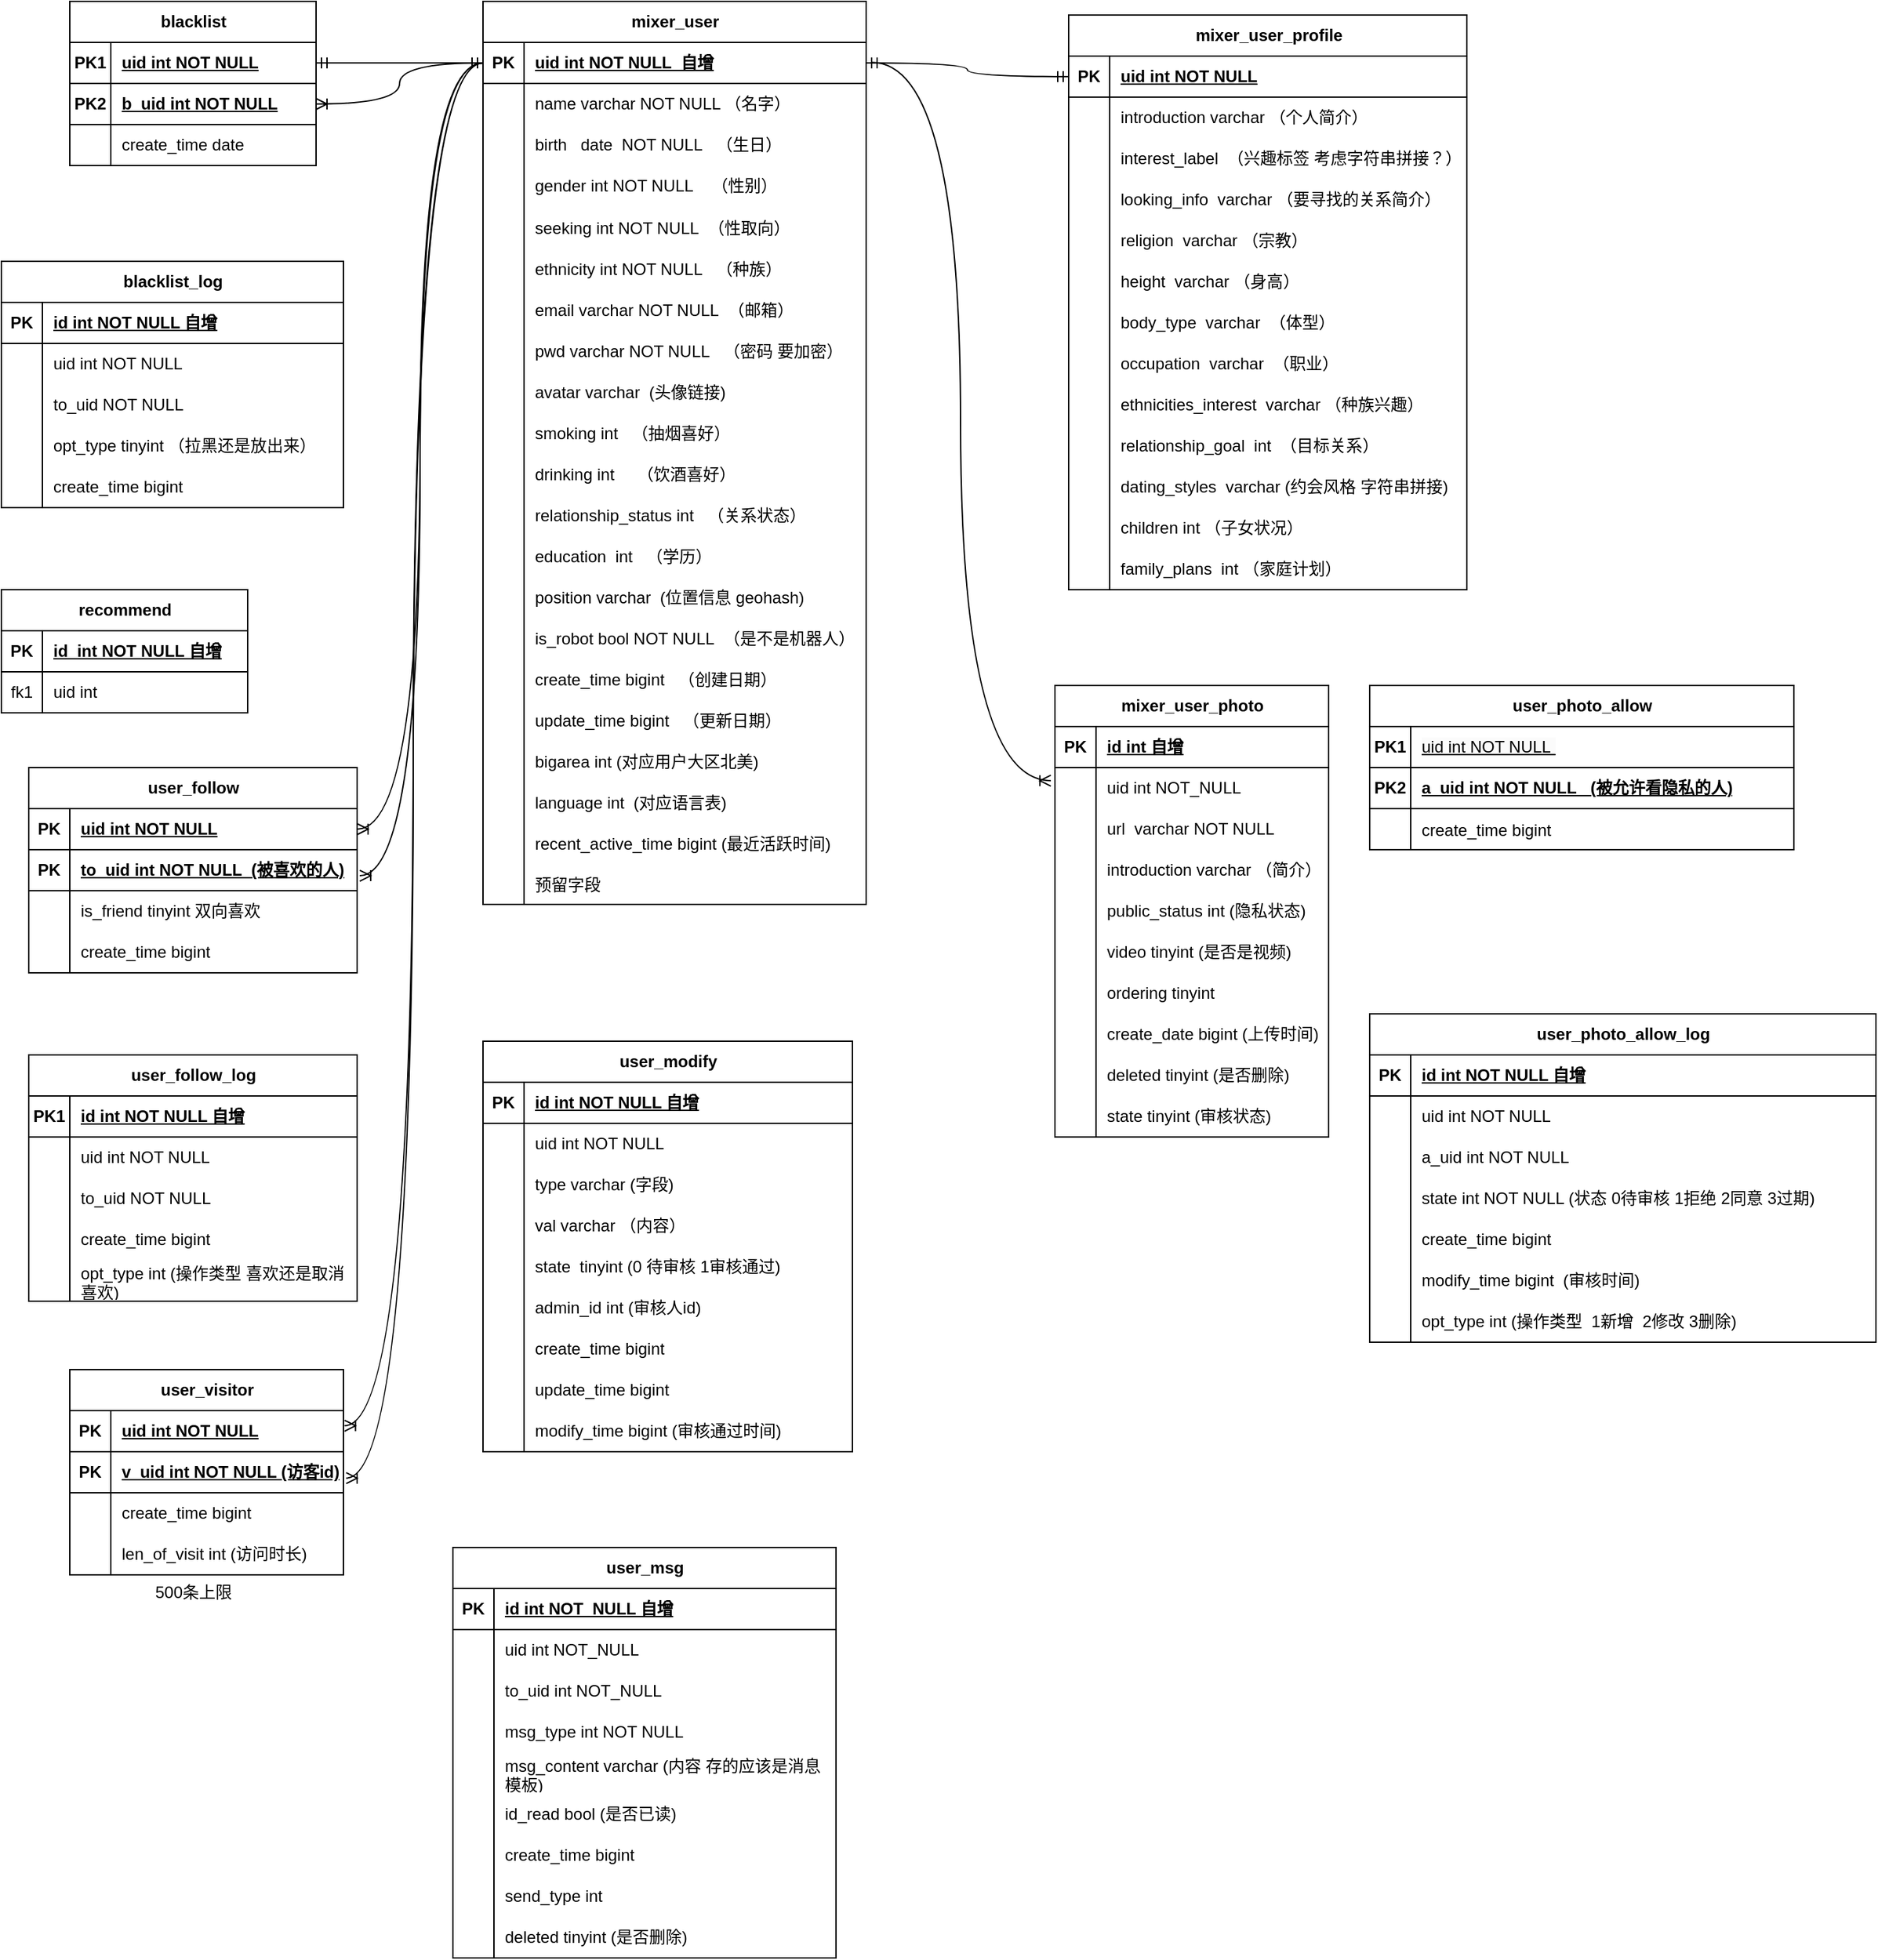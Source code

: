 <mxfile version="22.0.8" type="github">
  <diagram id="R2lEEEUBdFMjLlhIrx00" name="Page-1">
    <mxGraphModel dx="1930" dy="687" grid="1" gridSize="10" guides="1" tooltips="1" connect="1" arrows="1" fold="1" page="1" pageScale="1" pageWidth="850" pageHeight="1100" math="0" shadow="0" extFonts="Permanent Marker^https://fonts.googleapis.com/css?family=Permanent+Marker">
      <root>
        <mxCell id="0" />
        <mxCell id="1" parent="0" />
        <mxCell id="lCJdlPEH8SyCdXhFGAZo-45" value="" style="shape=partialRectangle;connectable=0;fillColor=none;top=0;left=0;bottom=0;right=0;editable=1;overflow=hidden;whiteSpace=wrap;html=1;" vertex="1" parent="1">
          <mxGeometry x="20" y="280" width="30" height="30" as="geometry">
            <mxRectangle width="30" height="30" as="alternateBounds" />
          </mxGeometry>
        </mxCell>
        <mxCell id="lCJdlPEH8SyCdXhFGAZo-141" value="blacklist" style="shape=table;startSize=30;container=1;collapsible=1;childLayout=tableLayout;fixedRows=1;rowLines=0;fontStyle=1;align=center;resizeLast=1;html=1;" vertex="1" parent="1">
          <mxGeometry x="40" y="60" width="180" height="120" as="geometry" />
        </mxCell>
        <mxCell id="lCJdlPEH8SyCdXhFGAZo-142" value="" style="shape=tableRow;horizontal=0;startSize=0;swimlaneHead=0;swimlaneBody=0;fillColor=none;collapsible=0;dropTarget=0;points=[[0,0.5],[1,0.5]];portConstraint=eastwest;top=0;left=0;right=0;bottom=1;" vertex="1" parent="lCJdlPEH8SyCdXhFGAZo-141">
          <mxGeometry y="30" width="180" height="30" as="geometry" />
        </mxCell>
        <mxCell id="lCJdlPEH8SyCdXhFGAZo-143" value="PK1" style="shape=partialRectangle;connectable=0;fillColor=none;top=0;left=0;bottom=0;right=0;fontStyle=1;overflow=hidden;whiteSpace=wrap;html=1;" vertex="1" parent="lCJdlPEH8SyCdXhFGAZo-142">
          <mxGeometry width="30" height="30" as="geometry">
            <mxRectangle width="30" height="30" as="alternateBounds" />
          </mxGeometry>
        </mxCell>
        <mxCell id="lCJdlPEH8SyCdXhFGAZo-144" value="uid int NOT NULL" style="shape=partialRectangle;connectable=0;fillColor=none;top=0;left=0;bottom=0;right=0;align=left;spacingLeft=6;fontStyle=5;overflow=hidden;whiteSpace=wrap;html=1;" vertex="1" parent="lCJdlPEH8SyCdXhFGAZo-142">
          <mxGeometry x="30" width="150" height="30" as="geometry">
            <mxRectangle width="150" height="30" as="alternateBounds" />
          </mxGeometry>
        </mxCell>
        <mxCell id="lCJdlPEH8SyCdXhFGAZo-154" value="" style="shape=tableRow;horizontal=0;startSize=0;swimlaneHead=0;swimlaneBody=0;fillColor=none;collapsible=0;dropTarget=0;points=[[0,0.5],[1,0.5]];portConstraint=eastwest;top=0;left=0;right=0;bottom=1;" vertex="1" parent="lCJdlPEH8SyCdXhFGAZo-141">
          <mxGeometry y="60" width="180" height="30" as="geometry" />
        </mxCell>
        <mxCell id="lCJdlPEH8SyCdXhFGAZo-155" value="PK2" style="shape=partialRectangle;connectable=0;fillColor=none;top=0;left=0;bottom=0;right=0;fontStyle=1;overflow=hidden;whiteSpace=wrap;html=1;" vertex="1" parent="lCJdlPEH8SyCdXhFGAZo-154">
          <mxGeometry width="30" height="30" as="geometry">
            <mxRectangle width="30" height="30" as="alternateBounds" />
          </mxGeometry>
        </mxCell>
        <mxCell id="lCJdlPEH8SyCdXhFGAZo-156" value="b_uid int NOT NULL" style="shape=partialRectangle;connectable=0;fillColor=none;top=0;left=0;bottom=0;right=0;align=left;spacingLeft=6;fontStyle=5;overflow=hidden;whiteSpace=wrap;html=1;" vertex="1" parent="lCJdlPEH8SyCdXhFGAZo-154">
          <mxGeometry x="30" width="150" height="30" as="geometry">
            <mxRectangle width="150" height="30" as="alternateBounds" />
          </mxGeometry>
        </mxCell>
        <mxCell id="lCJdlPEH8SyCdXhFGAZo-145" value="" style="shape=tableRow;horizontal=0;startSize=0;swimlaneHead=0;swimlaneBody=0;fillColor=none;collapsible=0;dropTarget=0;points=[[0,0.5],[1,0.5]];portConstraint=eastwest;top=0;left=0;right=0;bottom=0;" vertex="1" parent="lCJdlPEH8SyCdXhFGAZo-141">
          <mxGeometry y="90" width="180" height="30" as="geometry" />
        </mxCell>
        <mxCell id="lCJdlPEH8SyCdXhFGAZo-146" value="" style="shape=partialRectangle;connectable=0;fillColor=none;top=0;left=0;bottom=0;right=0;editable=1;overflow=hidden;whiteSpace=wrap;html=1;" vertex="1" parent="lCJdlPEH8SyCdXhFGAZo-145">
          <mxGeometry width="30" height="30" as="geometry">
            <mxRectangle width="30" height="30" as="alternateBounds" />
          </mxGeometry>
        </mxCell>
        <mxCell id="lCJdlPEH8SyCdXhFGAZo-147" value="create_time date" style="shape=partialRectangle;connectable=0;fillColor=none;top=0;left=0;bottom=0;right=0;align=left;spacingLeft=6;overflow=hidden;whiteSpace=wrap;html=1;" vertex="1" parent="lCJdlPEH8SyCdXhFGAZo-145">
          <mxGeometry x="30" width="150" height="30" as="geometry">
            <mxRectangle width="150" height="30" as="alternateBounds" />
          </mxGeometry>
        </mxCell>
        <mxCell id="lCJdlPEH8SyCdXhFGAZo-15" value="mixer_user" style="shape=table;startSize=30;container=1;collapsible=1;childLayout=tableLayout;fixedRows=1;rowLines=0;fontStyle=1;align=center;resizeLast=1;html=1;" vertex="1" parent="1">
          <mxGeometry x="342" y="60" width="280" height="660" as="geometry" />
        </mxCell>
        <mxCell id="lCJdlPEH8SyCdXhFGAZo-16" value="" style="shape=tableRow;horizontal=0;startSize=0;swimlaneHead=0;swimlaneBody=0;fillColor=none;collapsible=0;dropTarget=0;points=[[0,0.5],[1,0.5]];portConstraint=eastwest;top=0;left=0;right=0;bottom=1;" vertex="1" parent="lCJdlPEH8SyCdXhFGAZo-15">
          <mxGeometry y="30" width="280" height="30" as="geometry" />
        </mxCell>
        <mxCell id="lCJdlPEH8SyCdXhFGAZo-17" value="PK" style="shape=partialRectangle;connectable=0;fillColor=none;top=0;left=0;bottom=0;right=0;fontStyle=1;overflow=hidden;whiteSpace=wrap;html=1;" vertex="1" parent="lCJdlPEH8SyCdXhFGAZo-16">
          <mxGeometry width="30" height="30" as="geometry">
            <mxRectangle width="30" height="30" as="alternateBounds" />
          </mxGeometry>
        </mxCell>
        <mxCell id="lCJdlPEH8SyCdXhFGAZo-18" value="uid int NOT NULL&amp;nbsp; 自增&lt;span style=&quot;white-space: pre;&quot;&gt;&#x9;&lt;/span&gt;" style="shape=partialRectangle;connectable=0;fillColor=none;top=0;left=0;bottom=0;right=0;align=left;spacingLeft=6;fontStyle=5;overflow=hidden;whiteSpace=wrap;html=1;" vertex="1" parent="lCJdlPEH8SyCdXhFGAZo-16">
          <mxGeometry x="30" width="250" height="30" as="geometry">
            <mxRectangle width="250" height="30" as="alternateBounds" />
          </mxGeometry>
        </mxCell>
        <mxCell id="lCJdlPEH8SyCdXhFGAZo-19" value="" style="shape=tableRow;horizontal=0;startSize=0;swimlaneHead=0;swimlaneBody=0;fillColor=none;collapsible=0;dropTarget=0;points=[[0,0.5],[1,0.5]];portConstraint=eastwest;top=0;left=0;right=0;bottom=0;" vertex="1" parent="lCJdlPEH8SyCdXhFGAZo-15">
          <mxGeometry y="60" width="280" height="30" as="geometry" />
        </mxCell>
        <mxCell id="lCJdlPEH8SyCdXhFGAZo-20" value="" style="shape=partialRectangle;connectable=0;fillColor=none;top=0;left=0;bottom=0;right=0;editable=1;overflow=hidden;whiteSpace=wrap;html=1;" vertex="1" parent="lCJdlPEH8SyCdXhFGAZo-19">
          <mxGeometry width="30" height="30" as="geometry">
            <mxRectangle width="30" height="30" as="alternateBounds" />
          </mxGeometry>
        </mxCell>
        <mxCell id="lCJdlPEH8SyCdXhFGAZo-21" value="name varchar NOT NULL （名字）" style="shape=partialRectangle;connectable=0;fillColor=none;top=0;left=0;bottom=0;right=0;align=left;spacingLeft=6;overflow=hidden;whiteSpace=wrap;html=1;" vertex="1" parent="lCJdlPEH8SyCdXhFGAZo-19">
          <mxGeometry x="30" width="250" height="30" as="geometry">
            <mxRectangle width="250" height="30" as="alternateBounds" />
          </mxGeometry>
        </mxCell>
        <mxCell id="lCJdlPEH8SyCdXhFGAZo-22" value="" style="shape=tableRow;horizontal=0;startSize=0;swimlaneHead=0;swimlaneBody=0;fillColor=none;collapsible=0;dropTarget=0;points=[[0,0.5],[1,0.5]];portConstraint=eastwest;top=0;left=0;right=0;bottom=0;" vertex="1" parent="lCJdlPEH8SyCdXhFGAZo-15">
          <mxGeometry y="90" width="280" height="30" as="geometry" />
        </mxCell>
        <mxCell id="lCJdlPEH8SyCdXhFGAZo-23" value="" style="shape=partialRectangle;connectable=0;fillColor=none;top=0;left=0;bottom=0;right=0;editable=1;overflow=hidden;whiteSpace=wrap;html=1;" vertex="1" parent="lCJdlPEH8SyCdXhFGAZo-22">
          <mxGeometry width="30" height="30" as="geometry">
            <mxRectangle width="30" height="30" as="alternateBounds" />
          </mxGeometry>
        </mxCell>
        <mxCell id="lCJdlPEH8SyCdXhFGAZo-24" value="birth&amp;nbsp; &amp;nbsp;date&amp;nbsp; NOT NULL&amp;nbsp; &amp;nbsp;（生日）" style="shape=partialRectangle;connectable=0;fillColor=none;top=0;left=0;bottom=0;right=0;align=left;spacingLeft=6;overflow=hidden;whiteSpace=wrap;html=1;" vertex="1" parent="lCJdlPEH8SyCdXhFGAZo-22">
          <mxGeometry x="30" width="250" height="30" as="geometry">
            <mxRectangle width="250" height="30" as="alternateBounds" />
          </mxGeometry>
        </mxCell>
        <mxCell id="lCJdlPEH8SyCdXhFGAZo-25" value="" style="shape=tableRow;horizontal=0;startSize=0;swimlaneHead=0;swimlaneBody=0;fillColor=none;collapsible=0;dropTarget=0;points=[[0,0.5],[1,0.5]];portConstraint=eastwest;top=0;left=0;right=0;bottom=0;" vertex="1" parent="lCJdlPEH8SyCdXhFGAZo-15">
          <mxGeometry y="120" width="280" height="30" as="geometry" />
        </mxCell>
        <mxCell id="lCJdlPEH8SyCdXhFGAZo-26" value="" style="shape=partialRectangle;connectable=0;fillColor=none;top=0;left=0;bottom=0;right=0;editable=1;overflow=hidden;whiteSpace=wrap;html=1;" vertex="1" parent="lCJdlPEH8SyCdXhFGAZo-25">
          <mxGeometry width="30" height="30" as="geometry">
            <mxRectangle width="30" height="30" as="alternateBounds" />
          </mxGeometry>
        </mxCell>
        <mxCell id="lCJdlPEH8SyCdXhFGAZo-27" value="gender int NOT NULL&amp;nbsp; &amp;nbsp; （性别）" style="shape=partialRectangle;connectable=0;fillColor=none;top=0;left=0;bottom=0;right=0;align=left;spacingLeft=6;overflow=hidden;whiteSpace=wrap;html=1;" vertex="1" parent="lCJdlPEH8SyCdXhFGAZo-25">
          <mxGeometry x="30" width="250" height="30" as="geometry">
            <mxRectangle width="250" height="30" as="alternateBounds" />
          </mxGeometry>
        </mxCell>
        <mxCell id="lCJdlPEH8SyCdXhFGAZo-52" value="" style="shape=tableRow;horizontal=0;startSize=0;swimlaneHead=0;swimlaneBody=0;fillColor=none;collapsible=0;dropTarget=0;points=[[0,0.5],[1,0.5]];portConstraint=eastwest;top=0;left=0;right=0;bottom=0;" vertex="1" parent="lCJdlPEH8SyCdXhFGAZo-15">
          <mxGeometry y="150" width="280" height="30" as="geometry" />
        </mxCell>
        <mxCell id="lCJdlPEH8SyCdXhFGAZo-53" value="" style="shape=partialRectangle;connectable=0;fillColor=none;top=0;left=0;bottom=0;right=0;editable=1;overflow=hidden;" vertex="1" parent="lCJdlPEH8SyCdXhFGAZo-52">
          <mxGeometry width="30" height="30" as="geometry">
            <mxRectangle width="30" height="30" as="alternateBounds" />
          </mxGeometry>
        </mxCell>
        <mxCell id="lCJdlPEH8SyCdXhFGAZo-54" value="seeking int NOT NULL  （性取向）" style="shape=partialRectangle;connectable=0;fillColor=none;top=0;left=0;bottom=0;right=0;align=left;spacingLeft=6;overflow=hidden;" vertex="1" parent="lCJdlPEH8SyCdXhFGAZo-52">
          <mxGeometry x="30" width="250" height="30" as="geometry">
            <mxRectangle width="250" height="30" as="alternateBounds" />
          </mxGeometry>
        </mxCell>
        <mxCell id="lCJdlPEH8SyCdXhFGAZo-56" value="" style="shape=tableRow;horizontal=0;startSize=0;swimlaneHead=0;swimlaneBody=0;fillColor=none;collapsible=0;dropTarget=0;points=[[0,0.5],[1,0.5]];portConstraint=eastwest;top=0;left=0;right=0;bottom=0;" vertex="1" parent="lCJdlPEH8SyCdXhFGAZo-15">
          <mxGeometry y="180" width="280" height="30" as="geometry" />
        </mxCell>
        <mxCell id="lCJdlPEH8SyCdXhFGAZo-57" value="" style="shape=partialRectangle;connectable=0;fillColor=none;top=0;left=0;bottom=0;right=0;editable=1;overflow=hidden;" vertex="1" parent="lCJdlPEH8SyCdXhFGAZo-56">
          <mxGeometry width="30" height="30" as="geometry">
            <mxRectangle width="30" height="30" as="alternateBounds" />
          </mxGeometry>
        </mxCell>
        <mxCell id="lCJdlPEH8SyCdXhFGAZo-58" value="ethnicity int NOT NULL   （种族）" style="shape=partialRectangle;connectable=0;fillColor=none;top=0;left=0;bottom=0;right=0;align=left;spacingLeft=6;overflow=hidden;" vertex="1" parent="lCJdlPEH8SyCdXhFGAZo-56">
          <mxGeometry x="30" width="250" height="30" as="geometry">
            <mxRectangle width="250" height="30" as="alternateBounds" />
          </mxGeometry>
        </mxCell>
        <mxCell id="lCJdlPEH8SyCdXhFGAZo-60" value="" style="shape=tableRow;horizontal=0;startSize=0;swimlaneHead=0;swimlaneBody=0;fillColor=none;collapsible=0;dropTarget=0;points=[[0,0.5],[1,0.5]];portConstraint=eastwest;top=0;left=0;right=0;bottom=0;" vertex="1" parent="lCJdlPEH8SyCdXhFGAZo-15">
          <mxGeometry y="210" width="280" height="30" as="geometry" />
        </mxCell>
        <mxCell id="lCJdlPEH8SyCdXhFGAZo-61" value="" style="shape=partialRectangle;connectable=0;fillColor=none;top=0;left=0;bottom=0;right=0;editable=1;overflow=hidden;" vertex="1" parent="lCJdlPEH8SyCdXhFGAZo-60">
          <mxGeometry width="30" height="30" as="geometry">
            <mxRectangle width="30" height="30" as="alternateBounds" />
          </mxGeometry>
        </mxCell>
        <mxCell id="lCJdlPEH8SyCdXhFGAZo-62" value="email varchar NOT NULL  （邮箱）" style="shape=partialRectangle;connectable=0;fillColor=none;top=0;left=0;bottom=0;right=0;align=left;spacingLeft=6;overflow=hidden;" vertex="1" parent="lCJdlPEH8SyCdXhFGAZo-60">
          <mxGeometry x="30" width="250" height="30" as="geometry">
            <mxRectangle width="250" height="30" as="alternateBounds" />
          </mxGeometry>
        </mxCell>
        <mxCell id="lCJdlPEH8SyCdXhFGAZo-68" value="" style="shape=tableRow;horizontal=0;startSize=0;swimlaneHead=0;swimlaneBody=0;fillColor=none;collapsible=0;dropTarget=0;points=[[0,0.5],[1,0.5]];portConstraint=eastwest;top=0;left=0;right=0;bottom=0;" vertex="1" parent="lCJdlPEH8SyCdXhFGAZo-15">
          <mxGeometry y="240" width="280" height="30" as="geometry" />
        </mxCell>
        <mxCell id="lCJdlPEH8SyCdXhFGAZo-69" value="" style="shape=partialRectangle;connectable=0;fillColor=none;top=0;left=0;bottom=0;right=0;editable=1;overflow=hidden;" vertex="1" parent="lCJdlPEH8SyCdXhFGAZo-68">
          <mxGeometry width="30" height="30" as="geometry">
            <mxRectangle width="30" height="30" as="alternateBounds" />
          </mxGeometry>
        </mxCell>
        <mxCell id="lCJdlPEH8SyCdXhFGAZo-70" value="pwd varchar NOT NULL   （密码 要加密）" style="shape=partialRectangle;connectable=0;fillColor=none;top=0;left=0;bottom=0;right=0;align=left;spacingLeft=6;overflow=hidden;" vertex="1" parent="lCJdlPEH8SyCdXhFGAZo-68">
          <mxGeometry x="30" width="250" height="30" as="geometry">
            <mxRectangle width="250" height="30" as="alternateBounds" />
          </mxGeometry>
        </mxCell>
        <mxCell id="lCJdlPEH8SyCdXhFGAZo-300" value="" style="shape=tableRow;horizontal=0;startSize=0;swimlaneHead=0;swimlaneBody=0;fillColor=none;collapsible=0;dropTarget=0;points=[[0,0.5],[1,0.5]];portConstraint=eastwest;top=0;left=0;right=0;bottom=0;" vertex="1" parent="lCJdlPEH8SyCdXhFGAZo-15">
          <mxGeometry y="270" width="280" height="30" as="geometry" />
        </mxCell>
        <mxCell id="lCJdlPEH8SyCdXhFGAZo-301" value="" style="shape=partialRectangle;connectable=0;fillColor=none;top=0;left=0;bottom=0;right=0;editable=1;overflow=hidden;" vertex="1" parent="lCJdlPEH8SyCdXhFGAZo-300">
          <mxGeometry width="30" height="30" as="geometry">
            <mxRectangle width="30" height="30" as="alternateBounds" />
          </mxGeometry>
        </mxCell>
        <mxCell id="lCJdlPEH8SyCdXhFGAZo-302" value="avatar varchar  (头像链接)" style="shape=partialRectangle;connectable=0;fillColor=none;top=0;left=0;bottom=0;right=0;align=left;spacingLeft=6;overflow=hidden;" vertex="1" parent="lCJdlPEH8SyCdXhFGAZo-300">
          <mxGeometry x="30" width="250" height="30" as="geometry">
            <mxRectangle width="250" height="30" as="alternateBounds" />
          </mxGeometry>
        </mxCell>
        <mxCell id="lCJdlPEH8SyCdXhFGAZo-72" value="" style="shape=tableRow;horizontal=0;startSize=0;swimlaneHead=0;swimlaneBody=0;fillColor=none;collapsible=0;dropTarget=0;points=[[0,0.5],[1,0.5]];portConstraint=eastwest;top=0;left=0;right=0;bottom=0;" vertex="1" parent="lCJdlPEH8SyCdXhFGAZo-15">
          <mxGeometry y="300" width="280" height="30" as="geometry" />
        </mxCell>
        <mxCell id="lCJdlPEH8SyCdXhFGAZo-73" value="" style="shape=partialRectangle;connectable=0;fillColor=none;top=0;left=0;bottom=0;right=0;editable=1;overflow=hidden;" vertex="1" parent="lCJdlPEH8SyCdXhFGAZo-72">
          <mxGeometry width="30" height="30" as="geometry">
            <mxRectangle width="30" height="30" as="alternateBounds" />
          </mxGeometry>
        </mxCell>
        <mxCell id="lCJdlPEH8SyCdXhFGAZo-74" value="smoking int   （抽烟喜好）" style="shape=partialRectangle;connectable=0;fillColor=none;top=0;left=0;bottom=0;right=0;align=left;spacingLeft=6;overflow=hidden;" vertex="1" parent="lCJdlPEH8SyCdXhFGAZo-72">
          <mxGeometry x="30" width="250" height="30" as="geometry">
            <mxRectangle width="250" height="30" as="alternateBounds" />
          </mxGeometry>
        </mxCell>
        <mxCell id="lCJdlPEH8SyCdXhFGAZo-76" value="" style="shape=tableRow;horizontal=0;startSize=0;swimlaneHead=0;swimlaneBody=0;fillColor=none;collapsible=0;dropTarget=0;points=[[0,0.5],[1,0.5]];portConstraint=eastwest;top=0;left=0;right=0;bottom=0;" vertex="1" parent="lCJdlPEH8SyCdXhFGAZo-15">
          <mxGeometry y="330" width="280" height="30" as="geometry" />
        </mxCell>
        <mxCell id="lCJdlPEH8SyCdXhFGAZo-77" value="" style="shape=partialRectangle;connectable=0;fillColor=none;top=0;left=0;bottom=0;right=0;editable=1;overflow=hidden;" vertex="1" parent="lCJdlPEH8SyCdXhFGAZo-76">
          <mxGeometry width="30" height="30" as="geometry">
            <mxRectangle width="30" height="30" as="alternateBounds" />
          </mxGeometry>
        </mxCell>
        <mxCell id="lCJdlPEH8SyCdXhFGAZo-78" value="drinking int     （饮酒喜好）" style="shape=partialRectangle;connectable=0;fillColor=none;top=0;left=0;bottom=0;right=0;align=left;spacingLeft=6;overflow=hidden;" vertex="1" parent="lCJdlPEH8SyCdXhFGAZo-76">
          <mxGeometry x="30" width="250" height="30" as="geometry">
            <mxRectangle width="250" height="30" as="alternateBounds" />
          </mxGeometry>
        </mxCell>
        <mxCell id="lCJdlPEH8SyCdXhFGAZo-80" value="" style="shape=tableRow;horizontal=0;startSize=0;swimlaneHead=0;swimlaneBody=0;fillColor=none;collapsible=0;dropTarget=0;points=[[0,0.5],[1,0.5]];portConstraint=eastwest;top=0;left=0;right=0;bottom=0;" vertex="1" parent="lCJdlPEH8SyCdXhFGAZo-15">
          <mxGeometry y="360" width="280" height="30" as="geometry" />
        </mxCell>
        <mxCell id="lCJdlPEH8SyCdXhFGAZo-81" value="" style="shape=partialRectangle;connectable=0;fillColor=none;top=0;left=0;bottom=0;right=0;editable=1;overflow=hidden;" vertex="1" parent="lCJdlPEH8SyCdXhFGAZo-80">
          <mxGeometry width="30" height="30" as="geometry">
            <mxRectangle width="30" height="30" as="alternateBounds" />
          </mxGeometry>
        </mxCell>
        <mxCell id="lCJdlPEH8SyCdXhFGAZo-82" value="relationship_status int   （关系状态）" style="shape=partialRectangle;connectable=0;fillColor=none;top=0;left=0;bottom=0;right=0;align=left;spacingLeft=6;overflow=hidden;" vertex="1" parent="lCJdlPEH8SyCdXhFGAZo-80">
          <mxGeometry x="30" width="250" height="30" as="geometry">
            <mxRectangle width="250" height="30" as="alternateBounds" />
          </mxGeometry>
        </mxCell>
        <mxCell id="lCJdlPEH8SyCdXhFGAZo-84" value="" style="shape=tableRow;horizontal=0;startSize=0;swimlaneHead=0;swimlaneBody=0;fillColor=none;collapsible=0;dropTarget=0;points=[[0,0.5],[1,0.5]];portConstraint=eastwest;top=0;left=0;right=0;bottom=0;" vertex="1" parent="lCJdlPEH8SyCdXhFGAZo-15">
          <mxGeometry y="390" width="280" height="30" as="geometry" />
        </mxCell>
        <mxCell id="lCJdlPEH8SyCdXhFGAZo-85" value="" style="shape=partialRectangle;connectable=0;fillColor=none;top=0;left=0;bottom=0;right=0;editable=1;overflow=hidden;" vertex="1" parent="lCJdlPEH8SyCdXhFGAZo-84">
          <mxGeometry width="30" height="30" as="geometry">
            <mxRectangle width="30" height="30" as="alternateBounds" />
          </mxGeometry>
        </mxCell>
        <mxCell id="lCJdlPEH8SyCdXhFGAZo-86" value="education  int   （学历）" style="shape=partialRectangle;connectable=0;fillColor=none;top=0;left=0;bottom=0;right=0;align=left;spacingLeft=6;overflow=hidden;" vertex="1" parent="lCJdlPEH8SyCdXhFGAZo-84">
          <mxGeometry x="30" width="250" height="30" as="geometry">
            <mxRectangle width="250" height="30" as="alternateBounds" />
          </mxGeometry>
        </mxCell>
        <mxCell id="lCJdlPEH8SyCdXhFGAZo-88" value="" style="shape=tableRow;horizontal=0;startSize=0;swimlaneHead=0;swimlaneBody=0;fillColor=none;collapsible=0;dropTarget=0;points=[[0,0.5],[1,0.5]];portConstraint=eastwest;top=0;left=0;right=0;bottom=0;" vertex="1" parent="lCJdlPEH8SyCdXhFGAZo-15">
          <mxGeometry y="420" width="280" height="30" as="geometry" />
        </mxCell>
        <mxCell id="lCJdlPEH8SyCdXhFGAZo-89" value="" style="shape=partialRectangle;connectable=0;fillColor=none;top=0;left=0;bottom=0;right=0;editable=1;overflow=hidden;" vertex="1" parent="lCJdlPEH8SyCdXhFGAZo-88">
          <mxGeometry width="30" height="30" as="geometry">
            <mxRectangle width="30" height="30" as="alternateBounds" />
          </mxGeometry>
        </mxCell>
        <mxCell id="lCJdlPEH8SyCdXhFGAZo-90" value="position varchar  (位置信息 geohash)" style="shape=partialRectangle;connectable=0;fillColor=none;top=0;left=0;bottom=0;right=0;align=left;spacingLeft=6;overflow=hidden;" vertex="1" parent="lCJdlPEH8SyCdXhFGAZo-88">
          <mxGeometry x="30" width="250" height="30" as="geometry">
            <mxRectangle width="250" height="30" as="alternateBounds" />
          </mxGeometry>
        </mxCell>
        <mxCell id="lCJdlPEH8SyCdXhFGAZo-92" value="" style="shape=tableRow;horizontal=0;startSize=0;swimlaneHead=0;swimlaneBody=0;fillColor=none;collapsible=0;dropTarget=0;points=[[0,0.5],[1,0.5]];portConstraint=eastwest;top=0;left=0;right=0;bottom=0;" vertex="1" parent="lCJdlPEH8SyCdXhFGAZo-15">
          <mxGeometry y="450" width="280" height="30" as="geometry" />
        </mxCell>
        <mxCell id="lCJdlPEH8SyCdXhFGAZo-93" value="" style="shape=partialRectangle;connectable=0;fillColor=none;top=0;left=0;bottom=0;right=0;editable=1;overflow=hidden;" vertex="1" parent="lCJdlPEH8SyCdXhFGAZo-92">
          <mxGeometry width="30" height="30" as="geometry">
            <mxRectangle width="30" height="30" as="alternateBounds" />
          </mxGeometry>
        </mxCell>
        <mxCell id="lCJdlPEH8SyCdXhFGAZo-94" value="is_robot bool NOT NULL  （是不是机器人）" style="shape=partialRectangle;connectable=0;fillColor=none;top=0;left=0;bottom=0;right=0;align=left;spacingLeft=6;overflow=hidden;" vertex="1" parent="lCJdlPEH8SyCdXhFGAZo-92">
          <mxGeometry x="30" width="250" height="30" as="geometry">
            <mxRectangle width="250" height="30" as="alternateBounds" />
          </mxGeometry>
        </mxCell>
        <mxCell id="lCJdlPEH8SyCdXhFGAZo-96" value="" style="shape=tableRow;horizontal=0;startSize=0;swimlaneHead=0;swimlaneBody=0;fillColor=none;collapsible=0;dropTarget=0;points=[[0,0.5],[1,0.5]];portConstraint=eastwest;top=0;left=0;right=0;bottom=0;" vertex="1" parent="lCJdlPEH8SyCdXhFGAZo-15">
          <mxGeometry y="480" width="280" height="30" as="geometry" />
        </mxCell>
        <mxCell id="lCJdlPEH8SyCdXhFGAZo-97" value="" style="shape=partialRectangle;connectable=0;fillColor=none;top=0;left=0;bottom=0;right=0;editable=1;overflow=hidden;" vertex="1" parent="lCJdlPEH8SyCdXhFGAZo-96">
          <mxGeometry width="30" height="30" as="geometry">
            <mxRectangle width="30" height="30" as="alternateBounds" />
          </mxGeometry>
        </mxCell>
        <mxCell id="lCJdlPEH8SyCdXhFGAZo-98" value="create_time bigint   （创建日期）" style="shape=partialRectangle;connectable=0;fillColor=none;top=0;left=0;bottom=0;right=0;align=left;spacingLeft=6;overflow=hidden;" vertex="1" parent="lCJdlPEH8SyCdXhFGAZo-96">
          <mxGeometry x="30" width="250" height="30" as="geometry">
            <mxRectangle width="250" height="30" as="alternateBounds" />
          </mxGeometry>
        </mxCell>
        <mxCell id="lCJdlPEH8SyCdXhFGAZo-102" value="" style="shape=tableRow;horizontal=0;startSize=0;swimlaneHead=0;swimlaneBody=0;fillColor=none;collapsible=0;dropTarget=0;points=[[0,0.5],[1,0.5]];portConstraint=eastwest;top=0;left=0;right=0;bottom=0;" vertex="1" parent="lCJdlPEH8SyCdXhFGAZo-15">
          <mxGeometry y="510" width="280" height="30" as="geometry" />
        </mxCell>
        <mxCell id="lCJdlPEH8SyCdXhFGAZo-103" value="" style="shape=partialRectangle;connectable=0;fillColor=none;top=0;left=0;bottom=0;right=0;editable=1;overflow=hidden;" vertex="1" parent="lCJdlPEH8SyCdXhFGAZo-102">
          <mxGeometry width="30" height="30" as="geometry">
            <mxRectangle width="30" height="30" as="alternateBounds" />
          </mxGeometry>
        </mxCell>
        <mxCell id="lCJdlPEH8SyCdXhFGAZo-104" value="update_time bigint   （更新日期）" style="shape=partialRectangle;connectable=0;fillColor=none;top=0;left=0;bottom=0;right=0;align=left;spacingLeft=6;overflow=hidden;" vertex="1" parent="lCJdlPEH8SyCdXhFGAZo-102">
          <mxGeometry x="30" width="250" height="30" as="geometry">
            <mxRectangle width="250" height="30" as="alternateBounds" />
          </mxGeometry>
        </mxCell>
        <mxCell id="lCJdlPEH8SyCdXhFGAZo-215" value="" style="shape=tableRow;horizontal=0;startSize=0;swimlaneHead=0;swimlaneBody=0;fillColor=none;collapsible=0;dropTarget=0;points=[[0,0.5],[1,0.5]];portConstraint=eastwest;top=0;left=0;right=0;bottom=0;" vertex="1" parent="lCJdlPEH8SyCdXhFGAZo-15">
          <mxGeometry y="540" width="280" height="30" as="geometry" />
        </mxCell>
        <mxCell id="lCJdlPEH8SyCdXhFGAZo-216" value="" style="shape=partialRectangle;connectable=0;fillColor=none;top=0;left=0;bottom=0;right=0;editable=1;overflow=hidden;" vertex="1" parent="lCJdlPEH8SyCdXhFGAZo-215">
          <mxGeometry width="30" height="30" as="geometry">
            <mxRectangle width="30" height="30" as="alternateBounds" />
          </mxGeometry>
        </mxCell>
        <mxCell id="lCJdlPEH8SyCdXhFGAZo-217" value="bigarea int (对应用户大区北美)" style="shape=partialRectangle;connectable=0;fillColor=none;top=0;left=0;bottom=0;right=0;align=left;spacingLeft=6;overflow=hidden;" vertex="1" parent="lCJdlPEH8SyCdXhFGAZo-215">
          <mxGeometry x="30" width="250" height="30" as="geometry">
            <mxRectangle width="250" height="30" as="alternateBounds" />
          </mxGeometry>
        </mxCell>
        <mxCell id="lCJdlPEH8SyCdXhFGAZo-105" value="" style="shape=tableRow;horizontal=0;startSize=0;swimlaneHead=0;swimlaneBody=0;fillColor=none;collapsible=0;dropTarget=0;points=[[0,0.5],[1,0.5]];portConstraint=eastwest;top=0;left=0;right=0;bottom=0;" vertex="1" parent="lCJdlPEH8SyCdXhFGAZo-15">
          <mxGeometry y="570" width="280" height="30" as="geometry" />
        </mxCell>
        <mxCell id="lCJdlPEH8SyCdXhFGAZo-106" value="" style="shape=partialRectangle;connectable=0;fillColor=none;top=0;left=0;bottom=0;right=0;editable=1;overflow=hidden;" vertex="1" parent="lCJdlPEH8SyCdXhFGAZo-105">
          <mxGeometry width="30" height="30" as="geometry">
            <mxRectangle width="30" height="30" as="alternateBounds" />
          </mxGeometry>
        </mxCell>
        <mxCell id="lCJdlPEH8SyCdXhFGAZo-107" value="language int  (对应语言表)" style="shape=partialRectangle;connectable=1;fillColor=none;top=0;left=0;bottom=0;right=0;align=left;spacingLeft=6;overflow=hidden;movable=1;resizable=1;rotatable=1;deletable=1;editable=1;locked=0;" vertex="1" parent="lCJdlPEH8SyCdXhFGAZo-105">
          <mxGeometry x="30" width="250" height="30" as="geometry">
            <mxRectangle width="250" height="30" as="alternateBounds" />
          </mxGeometry>
        </mxCell>
        <mxCell id="lCJdlPEH8SyCdXhFGAZo-433" value="" style="shape=tableRow;horizontal=0;startSize=0;swimlaneHead=0;swimlaneBody=0;fillColor=none;collapsible=0;dropTarget=0;points=[[0,0.5],[1,0.5]];portConstraint=eastwest;top=0;left=0;right=0;bottom=0;" vertex="1" parent="lCJdlPEH8SyCdXhFGAZo-15">
          <mxGeometry y="600" width="280" height="30" as="geometry" />
        </mxCell>
        <mxCell id="lCJdlPEH8SyCdXhFGAZo-434" value="" style="shape=partialRectangle;connectable=0;fillColor=none;top=0;left=0;bottom=0;right=0;editable=1;overflow=hidden;" vertex="1" parent="lCJdlPEH8SyCdXhFGAZo-433">
          <mxGeometry width="30" height="30" as="geometry">
            <mxRectangle width="30" height="30" as="alternateBounds" />
          </mxGeometry>
        </mxCell>
        <mxCell id="lCJdlPEH8SyCdXhFGAZo-435" value="recent_active_time bigint (最近活跃时间)" style="shape=partialRectangle;connectable=1;fillColor=none;top=0;left=0;bottom=0;right=0;align=left;spacingLeft=6;overflow=hidden;movable=1;resizable=1;rotatable=1;deletable=1;editable=1;locked=0;" vertex="1" parent="lCJdlPEH8SyCdXhFGAZo-433">
          <mxGeometry x="30" width="250" height="30" as="geometry">
            <mxRectangle width="250" height="30" as="alternateBounds" />
          </mxGeometry>
        </mxCell>
        <mxCell id="lCJdlPEH8SyCdXhFGAZo-474" value="" style="shape=tableRow;horizontal=0;startSize=0;swimlaneHead=0;swimlaneBody=0;fillColor=none;collapsible=0;dropTarget=0;points=[[0,0.5],[1,0.5]];portConstraint=eastwest;top=0;left=0;right=0;bottom=0;" vertex="1" parent="lCJdlPEH8SyCdXhFGAZo-15">
          <mxGeometry y="630" width="280" height="30" as="geometry" />
        </mxCell>
        <mxCell id="lCJdlPEH8SyCdXhFGAZo-475" value="    " style="shape=partialRectangle;connectable=0;fillColor=none;top=0;left=0;bottom=0;right=0;editable=1;overflow=hidden;" vertex="1" parent="lCJdlPEH8SyCdXhFGAZo-474">
          <mxGeometry width="30" height="30" as="geometry">
            <mxRectangle width="30" height="30" as="alternateBounds" />
          </mxGeometry>
        </mxCell>
        <mxCell id="lCJdlPEH8SyCdXhFGAZo-476" value="预留字段" style="shape=partialRectangle;connectable=1;fillColor=none;top=0;left=0;bottom=0;right=0;align=left;spacingLeft=6;overflow=hidden;movable=1;resizable=1;rotatable=1;deletable=1;editable=1;locked=0;" vertex="1" parent="lCJdlPEH8SyCdXhFGAZo-474">
          <mxGeometry x="30" width="250" height="30" as="geometry">
            <mxRectangle width="250" height="30" as="alternateBounds" />
          </mxGeometry>
        </mxCell>
        <mxCell id="lCJdlPEH8SyCdXhFGAZo-185" value="" style="fontSize=12;html=1;endArrow=ERmandOne;startArrow=ERmandOne;rounded=0;edgeStyle=orthogonalEdgeStyle;curved=1;exitX=1;exitY=0.5;exitDx=0;exitDy=0;entryX=0;entryY=0.5;entryDx=0;entryDy=0;" edge="1" parent="1" source="lCJdlPEH8SyCdXhFGAZo-142" target="lCJdlPEH8SyCdXhFGAZo-16">
          <mxGeometry width="100" height="100" relative="1" as="geometry">
            <mxPoint x="230" y="250" as="sourcePoint" />
            <mxPoint x="330" y="150" as="targetPoint" />
          </mxGeometry>
        </mxCell>
        <mxCell id="lCJdlPEH8SyCdXhFGAZo-186" value="" style="edgeStyle=orthogonalEdgeStyle;fontSize=12;html=1;endArrow=ERoneToMany;rounded=0;curved=1;entryX=1;entryY=0.5;entryDx=0;entryDy=0;exitX=0;exitY=0.5;exitDx=0;exitDy=0;" edge="1" parent="1" source="lCJdlPEH8SyCdXhFGAZo-16" target="lCJdlPEH8SyCdXhFGAZo-154">
          <mxGeometry width="100" height="100" relative="1" as="geometry">
            <mxPoint x="230" y="250" as="sourcePoint" />
            <mxPoint x="330" y="150" as="targetPoint" />
          </mxGeometry>
        </mxCell>
        <mxCell id="lCJdlPEH8SyCdXhFGAZo-122" value="recommend" style="shape=table;startSize=30;container=1;collapsible=1;childLayout=tableLayout;fixedRows=1;rowLines=0;fontStyle=1;align=center;resizeLast=1;html=1;" vertex="1" parent="1">
          <mxGeometry x="-10" y="490" width="180" height="90" as="geometry" />
        </mxCell>
        <mxCell id="lCJdlPEH8SyCdXhFGAZo-123" value="" style="shape=tableRow;horizontal=0;startSize=0;swimlaneHead=0;swimlaneBody=0;fillColor=none;collapsible=0;dropTarget=0;points=[[0,0.5],[1,0.5]];portConstraint=eastwest;top=0;left=0;right=0;bottom=1;" vertex="1" parent="lCJdlPEH8SyCdXhFGAZo-122">
          <mxGeometry y="30" width="180" height="30" as="geometry" />
        </mxCell>
        <mxCell id="lCJdlPEH8SyCdXhFGAZo-124" value="PK" style="shape=partialRectangle;connectable=0;fillColor=none;top=0;left=0;bottom=0;right=0;fontStyle=1;overflow=hidden;whiteSpace=wrap;html=1;" vertex="1" parent="lCJdlPEH8SyCdXhFGAZo-123">
          <mxGeometry width="30" height="30" as="geometry">
            <mxRectangle width="30" height="30" as="alternateBounds" />
          </mxGeometry>
        </mxCell>
        <mxCell id="lCJdlPEH8SyCdXhFGAZo-125" value="id&amp;nbsp; int NOT NULL 自增" style="shape=partialRectangle;connectable=0;fillColor=none;top=0;left=0;bottom=0;right=0;align=left;spacingLeft=6;fontStyle=5;overflow=hidden;whiteSpace=wrap;html=1;" vertex="1" parent="lCJdlPEH8SyCdXhFGAZo-123">
          <mxGeometry x="30" width="150" height="30" as="geometry">
            <mxRectangle width="150" height="30" as="alternateBounds" />
          </mxGeometry>
        </mxCell>
        <mxCell id="lCJdlPEH8SyCdXhFGAZo-126" value="" style="shape=tableRow;horizontal=0;startSize=0;swimlaneHead=0;swimlaneBody=0;fillColor=none;collapsible=0;dropTarget=0;points=[[0,0.5],[1,0.5]];portConstraint=eastwest;top=0;left=0;right=0;bottom=0;" vertex="1" parent="lCJdlPEH8SyCdXhFGAZo-122">
          <mxGeometry y="60" width="180" height="30" as="geometry" />
        </mxCell>
        <mxCell id="lCJdlPEH8SyCdXhFGAZo-127" value="fk1" style="shape=partialRectangle;connectable=0;fillColor=none;top=0;left=0;bottom=0;right=0;editable=1;overflow=hidden;whiteSpace=wrap;html=1;" vertex="1" parent="lCJdlPEH8SyCdXhFGAZo-126">
          <mxGeometry width="30" height="30" as="geometry">
            <mxRectangle width="30" height="30" as="alternateBounds" />
          </mxGeometry>
        </mxCell>
        <mxCell id="lCJdlPEH8SyCdXhFGAZo-128" value="uid int" style="shape=partialRectangle;connectable=0;fillColor=none;top=0;left=0;bottom=0;right=0;align=left;spacingLeft=6;overflow=hidden;whiteSpace=wrap;html=1;" vertex="1" parent="lCJdlPEH8SyCdXhFGAZo-126">
          <mxGeometry x="30" width="150" height="30" as="geometry">
            <mxRectangle width="150" height="30" as="alternateBounds" />
          </mxGeometry>
        </mxCell>
        <mxCell id="lCJdlPEH8SyCdXhFGAZo-158" value="mixer_user_profile" style="shape=table;startSize=30;container=1;collapsible=1;childLayout=tableLayout;fixedRows=1;rowLines=0;fontStyle=1;align=center;resizeLast=1;html=1;" vertex="1" parent="1">
          <mxGeometry x="770" y="70" width="291.0" height="420" as="geometry" />
        </mxCell>
        <mxCell id="lCJdlPEH8SyCdXhFGAZo-159" value="" style="shape=tableRow;horizontal=0;startSize=0;swimlaneHead=0;swimlaneBody=0;fillColor=none;collapsible=0;dropTarget=0;points=[[0,0.5],[1,0.5]];portConstraint=eastwest;top=0;left=0;right=0;bottom=1;" vertex="1" parent="lCJdlPEH8SyCdXhFGAZo-158">
          <mxGeometry y="30" width="291.0" height="30" as="geometry" />
        </mxCell>
        <mxCell id="lCJdlPEH8SyCdXhFGAZo-160" value="PK" style="shape=partialRectangle;connectable=0;fillColor=none;top=0;left=0;bottom=0;right=0;fontStyle=1;overflow=hidden;whiteSpace=wrap;html=1;" vertex="1" parent="lCJdlPEH8SyCdXhFGAZo-159">
          <mxGeometry width="30" height="30" as="geometry">
            <mxRectangle width="30" height="30" as="alternateBounds" />
          </mxGeometry>
        </mxCell>
        <mxCell id="lCJdlPEH8SyCdXhFGAZo-161" value="uid int NOT NULL" style="shape=partialRectangle;connectable=0;fillColor=none;top=0;left=0;bottom=0;right=0;align=left;spacingLeft=6;fontStyle=5;overflow=hidden;whiteSpace=wrap;html=1;" vertex="1" parent="lCJdlPEH8SyCdXhFGAZo-159">
          <mxGeometry x="30" width="261.0" height="30" as="geometry">
            <mxRectangle width="261.0" height="30" as="alternateBounds" />
          </mxGeometry>
        </mxCell>
        <mxCell id="lCJdlPEH8SyCdXhFGAZo-162" value="" style="shape=tableRow;horizontal=0;startSize=0;swimlaneHead=0;swimlaneBody=0;fillColor=none;collapsible=0;dropTarget=0;points=[[0,0.5],[1,0.5]];portConstraint=eastwest;top=0;left=0;right=0;bottom=0;" vertex="1" parent="lCJdlPEH8SyCdXhFGAZo-158">
          <mxGeometry y="60" width="291.0" height="30" as="geometry" />
        </mxCell>
        <mxCell id="lCJdlPEH8SyCdXhFGAZo-163" value="" style="shape=partialRectangle;connectable=0;fillColor=none;top=0;left=0;bottom=0;right=0;editable=1;overflow=hidden;whiteSpace=wrap;html=1;" vertex="1" parent="lCJdlPEH8SyCdXhFGAZo-162">
          <mxGeometry width="30" height="30" as="geometry">
            <mxRectangle width="30" height="30" as="alternateBounds" />
          </mxGeometry>
        </mxCell>
        <mxCell id="lCJdlPEH8SyCdXhFGAZo-164" value="introduction varchar （个人简介）" style="shape=partialRectangle;connectable=0;fillColor=none;top=0;left=0;bottom=0;right=0;align=left;spacingLeft=6;overflow=hidden;whiteSpace=wrap;html=1;" vertex="1" parent="lCJdlPEH8SyCdXhFGAZo-162">
          <mxGeometry x="30" width="261.0" height="30" as="geometry">
            <mxRectangle width="261.0" height="30" as="alternateBounds" />
          </mxGeometry>
        </mxCell>
        <mxCell id="lCJdlPEH8SyCdXhFGAZo-165" value="" style="shape=tableRow;horizontal=0;startSize=0;swimlaneHead=0;swimlaneBody=0;fillColor=none;collapsible=0;dropTarget=0;points=[[0,0.5],[1,0.5]];portConstraint=eastwest;top=0;left=0;right=0;bottom=0;" vertex="1" parent="lCJdlPEH8SyCdXhFGAZo-158">
          <mxGeometry y="90" width="291.0" height="30" as="geometry" />
        </mxCell>
        <mxCell id="lCJdlPEH8SyCdXhFGAZo-166" value="" style="shape=partialRectangle;connectable=0;fillColor=none;top=0;left=0;bottom=0;right=0;editable=1;overflow=hidden;whiteSpace=wrap;html=1;" vertex="1" parent="lCJdlPEH8SyCdXhFGAZo-165">
          <mxGeometry width="30" height="30" as="geometry">
            <mxRectangle width="30" height="30" as="alternateBounds" />
          </mxGeometry>
        </mxCell>
        <mxCell id="lCJdlPEH8SyCdXhFGAZo-167" value="interest_label&amp;nbsp; （兴趣标签 考虑字符串拼接？）" style="shape=partialRectangle;connectable=0;fillColor=none;top=0;left=0;bottom=0;right=0;align=left;spacingLeft=6;overflow=hidden;whiteSpace=wrap;html=1;" vertex="1" parent="lCJdlPEH8SyCdXhFGAZo-165">
          <mxGeometry x="30" width="261.0" height="30" as="geometry">
            <mxRectangle width="261.0" height="30" as="alternateBounds" />
          </mxGeometry>
        </mxCell>
        <mxCell id="lCJdlPEH8SyCdXhFGAZo-168" value="" style="shape=tableRow;horizontal=0;startSize=0;swimlaneHead=0;swimlaneBody=0;fillColor=none;collapsible=0;dropTarget=0;points=[[0,0.5],[1,0.5]];portConstraint=eastwest;top=0;left=0;right=0;bottom=0;" vertex="1" parent="lCJdlPEH8SyCdXhFGAZo-158">
          <mxGeometry y="120" width="291.0" height="30" as="geometry" />
        </mxCell>
        <mxCell id="lCJdlPEH8SyCdXhFGAZo-169" value="" style="shape=partialRectangle;connectable=0;fillColor=none;top=0;left=0;bottom=0;right=0;editable=1;overflow=hidden;whiteSpace=wrap;html=1;" vertex="1" parent="lCJdlPEH8SyCdXhFGAZo-168">
          <mxGeometry width="30" height="30" as="geometry">
            <mxRectangle width="30" height="30" as="alternateBounds" />
          </mxGeometry>
        </mxCell>
        <mxCell id="lCJdlPEH8SyCdXhFGAZo-170" value="looking_info&amp;nbsp; varchar （要寻找的关系简介）" style="shape=partialRectangle;connectable=0;fillColor=none;top=0;left=0;bottom=0;right=0;align=left;spacingLeft=6;overflow=hidden;whiteSpace=wrap;html=1;" vertex="1" parent="lCJdlPEH8SyCdXhFGAZo-168">
          <mxGeometry x="30" width="261.0" height="30" as="geometry">
            <mxRectangle width="261.0" height="30" as="alternateBounds" />
          </mxGeometry>
        </mxCell>
        <mxCell id="lCJdlPEH8SyCdXhFGAZo-188" value="" style="shape=tableRow;horizontal=0;startSize=0;swimlaneHead=0;swimlaneBody=0;fillColor=none;collapsible=0;dropTarget=0;points=[[0,0.5],[1,0.5]];portConstraint=eastwest;top=0;left=0;right=0;bottom=0;" vertex="1" parent="lCJdlPEH8SyCdXhFGAZo-158">
          <mxGeometry y="150" width="291.0" height="30" as="geometry" />
        </mxCell>
        <mxCell id="lCJdlPEH8SyCdXhFGAZo-189" value="" style="shape=partialRectangle;connectable=0;fillColor=none;top=0;left=0;bottom=0;right=0;editable=1;overflow=hidden;whiteSpace=wrap;html=1;" vertex="1" parent="lCJdlPEH8SyCdXhFGAZo-188">
          <mxGeometry width="30" height="30" as="geometry">
            <mxRectangle width="30" height="30" as="alternateBounds" />
          </mxGeometry>
        </mxCell>
        <mxCell id="lCJdlPEH8SyCdXhFGAZo-190" value="religion&amp;nbsp; varchar （宗教）" style="shape=partialRectangle;connectable=0;fillColor=none;top=0;left=0;bottom=0;right=0;align=left;spacingLeft=6;overflow=hidden;whiteSpace=wrap;html=1;" vertex="1" parent="lCJdlPEH8SyCdXhFGAZo-188">
          <mxGeometry x="30" width="261.0" height="30" as="geometry">
            <mxRectangle width="261.0" height="30" as="alternateBounds" />
          </mxGeometry>
        </mxCell>
        <mxCell id="lCJdlPEH8SyCdXhFGAZo-191" value="" style="shape=tableRow;horizontal=0;startSize=0;swimlaneHead=0;swimlaneBody=0;fillColor=none;collapsible=0;dropTarget=0;points=[[0,0.5],[1,0.5]];portConstraint=eastwest;top=0;left=0;right=0;bottom=0;" vertex="1" parent="lCJdlPEH8SyCdXhFGAZo-158">
          <mxGeometry y="180" width="291.0" height="30" as="geometry" />
        </mxCell>
        <mxCell id="lCJdlPEH8SyCdXhFGAZo-192" value="" style="shape=partialRectangle;connectable=0;fillColor=none;top=0;left=0;bottom=0;right=0;editable=1;overflow=hidden;whiteSpace=wrap;html=1;" vertex="1" parent="lCJdlPEH8SyCdXhFGAZo-191">
          <mxGeometry width="30" height="30" as="geometry">
            <mxRectangle width="30" height="30" as="alternateBounds" />
          </mxGeometry>
        </mxCell>
        <mxCell id="lCJdlPEH8SyCdXhFGAZo-193" value="height&amp;nbsp; varchar （身高）" style="shape=partialRectangle;connectable=0;fillColor=none;top=0;left=0;bottom=0;right=0;align=left;spacingLeft=6;overflow=hidden;whiteSpace=wrap;html=1;" vertex="1" parent="lCJdlPEH8SyCdXhFGAZo-191">
          <mxGeometry x="30" width="261.0" height="30" as="geometry">
            <mxRectangle width="261.0" height="30" as="alternateBounds" />
          </mxGeometry>
        </mxCell>
        <mxCell id="lCJdlPEH8SyCdXhFGAZo-194" value="" style="shape=tableRow;horizontal=0;startSize=0;swimlaneHead=0;swimlaneBody=0;fillColor=none;collapsible=0;dropTarget=0;points=[[0,0.5],[1,0.5]];portConstraint=eastwest;top=0;left=0;right=0;bottom=0;" vertex="1" parent="lCJdlPEH8SyCdXhFGAZo-158">
          <mxGeometry y="210" width="291.0" height="30" as="geometry" />
        </mxCell>
        <mxCell id="lCJdlPEH8SyCdXhFGAZo-195" value="" style="shape=partialRectangle;connectable=0;fillColor=none;top=0;left=0;bottom=0;right=0;editable=1;overflow=hidden;whiteSpace=wrap;html=1;" vertex="1" parent="lCJdlPEH8SyCdXhFGAZo-194">
          <mxGeometry width="30" height="30" as="geometry">
            <mxRectangle width="30" height="30" as="alternateBounds" />
          </mxGeometry>
        </mxCell>
        <mxCell id="lCJdlPEH8SyCdXhFGAZo-196" value="body_type&amp;nbsp; varchar&amp;nbsp; （体型）" style="shape=partialRectangle;connectable=0;fillColor=none;top=0;left=0;bottom=0;right=0;align=left;spacingLeft=6;overflow=hidden;whiteSpace=wrap;html=1;" vertex="1" parent="lCJdlPEH8SyCdXhFGAZo-194">
          <mxGeometry x="30" width="261.0" height="30" as="geometry">
            <mxRectangle width="261.0" height="30" as="alternateBounds" />
          </mxGeometry>
        </mxCell>
        <mxCell id="lCJdlPEH8SyCdXhFGAZo-197" value="" style="shape=tableRow;horizontal=0;startSize=0;swimlaneHead=0;swimlaneBody=0;fillColor=none;collapsible=0;dropTarget=0;points=[[0,0.5],[1,0.5]];portConstraint=eastwest;top=0;left=0;right=0;bottom=0;" vertex="1" parent="lCJdlPEH8SyCdXhFGAZo-158">
          <mxGeometry y="240" width="291.0" height="30" as="geometry" />
        </mxCell>
        <mxCell id="lCJdlPEH8SyCdXhFGAZo-198" value="" style="shape=partialRectangle;connectable=0;fillColor=none;top=0;left=0;bottom=0;right=0;editable=1;overflow=hidden;whiteSpace=wrap;html=1;" vertex="1" parent="lCJdlPEH8SyCdXhFGAZo-197">
          <mxGeometry width="30" height="30" as="geometry">
            <mxRectangle width="30" height="30" as="alternateBounds" />
          </mxGeometry>
        </mxCell>
        <mxCell id="lCJdlPEH8SyCdXhFGAZo-199" value="occupation&amp;nbsp; varchar&amp;nbsp; （职业）" style="shape=partialRectangle;connectable=0;fillColor=none;top=0;left=0;bottom=0;right=0;align=left;spacingLeft=6;overflow=hidden;whiteSpace=wrap;html=1;" vertex="1" parent="lCJdlPEH8SyCdXhFGAZo-197">
          <mxGeometry x="30" width="261.0" height="30" as="geometry">
            <mxRectangle width="261.0" height="30" as="alternateBounds" />
          </mxGeometry>
        </mxCell>
        <mxCell id="lCJdlPEH8SyCdXhFGAZo-200" value="" style="shape=tableRow;horizontal=0;startSize=0;swimlaneHead=0;swimlaneBody=0;fillColor=none;collapsible=0;dropTarget=0;points=[[0,0.5],[1,0.5]];portConstraint=eastwest;top=0;left=0;right=0;bottom=0;" vertex="1" parent="lCJdlPEH8SyCdXhFGAZo-158">
          <mxGeometry y="270" width="291.0" height="30" as="geometry" />
        </mxCell>
        <mxCell id="lCJdlPEH8SyCdXhFGAZo-201" value="" style="shape=partialRectangle;connectable=0;fillColor=none;top=0;left=0;bottom=0;right=0;editable=1;overflow=hidden;whiteSpace=wrap;html=1;" vertex="1" parent="lCJdlPEH8SyCdXhFGAZo-200">
          <mxGeometry width="30" height="30" as="geometry">
            <mxRectangle width="30" height="30" as="alternateBounds" />
          </mxGeometry>
        </mxCell>
        <mxCell id="lCJdlPEH8SyCdXhFGAZo-202" value="ethnicities_interest&amp;nbsp; varchar （种族兴趣）" style="shape=partialRectangle;connectable=0;fillColor=none;top=0;left=0;bottom=0;right=0;align=left;spacingLeft=6;overflow=hidden;whiteSpace=wrap;html=1;" vertex="1" parent="lCJdlPEH8SyCdXhFGAZo-200">
          <mxGeometry x="30" width="261.0" height="30" as="geometry">
            <mxRectangle width="261.0" height="30" as="alternateBounds" />
          </mxGeometry>
        </mxCell>
        <mxCell id="lCJdlPEH8SyCdXhFGAZo-203" value="" style="shape=tableRow;horizontal=0;startSize=0;swimlaneHead=0;swimlaneBody=0;fillColor=none;collapsible=0;dropTarget=0;points=[[0,0.5],[1,0.5]];portConstraint=eastwest;top=0;left=0;right=0;bottom=0;" vertex="1" parent="lCJdlPEH8SyCdXhFGAZo-158">
          <mxGeometry y="300" width="291.0" height="30" as="geometry" />
        </mxCell>
        <mxCell id="lCJdlPEH8SyCdXhFGAZo-204" value="" style="shape=partialRectangle;connectable=0;fillColor=none;top=0;left=0;bottom=0;right=0;editable=1;overflow=hidden;whiteSpace=wrap;html=1;" vertex="1" parent="lCJdlPEH8SyCdXhFGAZo-203">
          <mxGeometry width="30" height="30" as="geometry">
            <mxRectangle width="30" height="30" as="alternateBounds" />
          </mxGeometry>
        </mxCell>
        <mxCell id="lCJdlPEH8SyCdXhFGAZo-205" value="relationship_goal&amp;nbsp; int&amp;nbsp; （目标关系）" style="shape=partialRectangle;connectable=0;fillColor=none;top=0;left=0;bottom=0;right=0;align=left;spacingLeft=6;overflow=hidden;whiteSpace=wrap;html=1;" vertex="1" parent="lCJdlPEH8SyCdXhFGAZo-203">
          <mxGeometry x="30" width="261.0" height="30" as="geometry">
            <mxRectangle width="261.0" height="30" as="alternateBounds" />
          </mxGeometry>
        </mxCell>
        <mxCell id="lCJdlPEH8SyCdXhFGAZo-206" value="" style="shape=tableRow;horizontal=0;startSize=0;swimlaneHead=0;swimlaneBody=0;fillColor=none;collapsible=0;dropTarget=0;points=[[0,0.5],[1,0.5]];portConstraint=eastwest;top=0;left=0;right=0;bottom=0;" vertex="1" parent="lCJdlPEH8SyCdXhFGAZo-158">
          <mxGeometry y="330" width="291.0" height="30" as="geometry" />
        </mxCell>
        <mxCell id="lCJdlPEH8SyCdXhFGAZo-207" value="" style="shape=partialRectangle;connectable=0;fillColor=none;top=0;left=0;bottom=0;right=0;editable=1;overflow=hidden;whiteSpace=wrap;html=1;" vertex="1" parent="lCJdlPEH8SyCdXhFGAZo-206">
          <mxGeometry width="30" height="30" as="geometry">
            <mxRectangle width="30" height="30" as="alternateBounds" />
          </mxGeometry>
        </mxCell>
        <mxCell id="lCJdlPEH8SyCdXhFGAZo-208" value="dating_styles&amp;nbsp; varchar (约会风格 字符串拼接)" style="shape=partialRectangle;connectable=0;fillColor=none;top=0;left=0;bottom=0;right=0;align=left;spacingLeft=6;overflow=hidden;whiteSpace=wrap;html=1;" vertex="1" parent="lCJdlPEH8SyCdXhFGAZo-206">
          <mxGeometry x="30" width="261.0" height="30" as="geometry">
            <mxRectangle width="261.0" height="30" as="alternateBounds" />
          </mxGeometry>
        </mxCell>
        <mxCell id="lCJdlPEH8SyCdXhFGAZo-209" value="" style="shape=tableRow;horizontal=0;startSize=0;swimlaneHead=0;swimlaneBody=0;fillColor=none;collapsible=0;dropTarget=0;points=[[0,0.5],[1,0.5]];portConstraint=eastwest;top=0;left=0;right=0;bottom=0;" vertex="1" parent="lCJdlPEH8SyCdXhFGAZo-158">
          <mxGeometry y="360" width="291.0" height="30" as="geometry" />
        </mxCell>
        <mxCell id="lCJdlPEH8SyCdXhFGAZo-210" value="" style="shape=partialRectangle;connectable=0;fillColor=none;top=0;left=0;bottom=0;right=0;editable=1;overflow=hidden;whiteSpace=wrap;html=1;" vertex="1" parent="lCJdlPEH8SyCdXhFGAZo-209">
          <mxGeometry width="30" height="30" as="geometry">
            <mxRectangle width="30" height="30" as="alternateBounds" />
          </mxGeometry>
        </mxCell>
        <mxCell id="lCJdlPEH8SyCdXhFGAZo-211" value="children int （子女状况）" style="shape=partialRectangle;connectable=0;fillColor=none;top=0;left=0;bottom=0;right=0;align=left;spacingLeft=6;overflow=hidden;whiteSpace=wrap;html=1;" vertex="1" parent="lCJdlPEH8SyCdXhFGAZo-209">
          <mxGeometry x="30" width="261.0" height="30" as="geometry">
            <mxRectangle width="261.0" height="30" as="alternateBounds" />
          </mxGeometry>
        </mxCell>
        <mxCell id="lCJdlPEH8SyCdXhFGAZo-212" value="" style="shape=tableRow;horizontal=0;startSize=0;swimlaneHead=0;swimlaneBody=0;fillColor=none;collapsible=0;dropTarget=0;points=[[0,0.5],[1,0.5]];portConstraint=eastwest;top=0;left=0;right=0;bottom=0;" vertex="1" parent="lCJdlPEH8SyCdXhFGAZo-158">
          <mxGeometry y="390" width="291.0" height="30" as="geometry" />
        </mxCell>
        <mxCell id="lCJdlPEH8SyCdXhFGAZo-213" value="" style="shape=partialRectangle;connectable=0;fillColor=none;top=0;left=0;bottom=0;right=0;editable=1;overflow=hidden;whiteSpace=wrap;html=1;" vertex="1" parent="lCJdlPEH8SyCdXhFGAZo-212">
          <mxGeometry width="30" height="30" as="geometry">
            <mxRectangle width="30" height="30" as="alternateBounds" />
          </mxGeometry>
        </mxCell>
        <mxCell id="lCJdlPEH8SyCdXhFGAZo-214" value="family_plans&amp;nbsp; int （家庭计划）" style="shape=partialRectangle;connectable=0;fillColor=none;top=0;left=0;bottom=0;right=0;align=left;spacingLeft=6;overflow=hidden;whiteSpace=wrap;html=1;" vertex="1" parent="lCJdlPEH8SyCdXhFGAZo-212">
          <mxGeometry x="30" width="261.0" height="30" as="geometry">
            <mxRectangle width="261.0" height="30" as="alternateBounds" />
          </mxGeometry>
        </mxCell>
        <mxCell id="lCJdlPEH8SyCdXhFGAZo-187" value="" style="edgeStyle=orthogonalEdgeStyle;fontSize=12;html=1;endArrow=ERmandOne;startArrow=ERmandOne;rounded=0;entryX=0;entryY=0.5;entryDx=0;entryDy=0;exitX=1;exitY=0.5;exitDx=0;exitDy=0;curved=1;" edge="1" parent="1" source="lCJdlPEH8SyCdXhFGAZo-16" target="lCJdlPEH8SyCdXhFGAZo-159">
          <mxGeometry width="100" height="100" relative="1" as="geometry">
            <mxPoint x="430" y="290" as="sourcePoint" />
            <mxPoint x="530" y="190" as="targetPoint" />
          </mxGeometry>
        </mxCell>
        <mxCell id="lCJdlPEH8SyCdXhFGAZo-304" value="" style="edgeStyle=orthogonalEdgeStyle;fontSize=12;html=1;endArrow=ERoneToMany;rounded=0;entryX=-0.015;entryY=0.32;entryDx=0;entryDy=0;entryPerimeter=0;exitX=1.015;exitY=0.487;exitDx=0;exitDy=0;exitPerimeter=0;curved=1;" edge="1" parent="1" source="lCJdlPEH8SyCdXhFGAZo-16" target="lCJdlPEH8SyCdXhFGAZo-227">
          <mxGeometry width="100" height="100" relative="1" as="geometry">
            <mxPoint x="493.6" y="340" as="sourcePoint" />
            <mxPoint x="720.0" y="652.39" as="targetPoint" />
          </mxGeometry>
        </mxCell>
        <mxCell id="lCJdlPEH8SyCdXhFGAZo-374" value="" style="edgeStyle=orthogonalEdgeStyle;fontSize=12;html=1;endArrow=ERoneToMany;rounded=0;exitX=0;exitY=0.5;exitDx=0;exitDy=0;entryX=1;entryY=0.5;entryDx=0;entryDy=0;curved=1;" edge="1" parent="1" source="lCJdlPEH8SyCdXhFGAZo-16" target="lCJdlPEH8SyCdXhFGAZo-353">
          <mxGeometry width="100" height="100" relative="1" as="geometry">
            <mxPoint x="260" y="340" as="sourcePoint" />
            <mxPoint x="360" y="240" as="targetPoint" />
          </mxGeometry>
        </mxCell>
        <mxCell id="lCJdlPEH8SyCdXhFGAZo-375" value="" style="edgeStyle=orthogonalEdgeStyle;fontSize=12;html=1;endArrow=ERoneToMany;rounded=0;exitX=0;exitY=0.5;exitDx=0;exitDy=0;entryX=1.008;entryY=0.635;entryDx=0;entryDy=0;curved=1;entryPerimeter=0;" edge="1" parent="1" source="lCJdlPEH8SyCdXhFGAZo-16" target="lCJdlPEH8SyCdXhFGAZo-368">
          <mxGeometry width="100" height="100" relative="1" as="geometry">
            <mxPoint x="350" y="115" as="sourcePoint" />
            <mxPoint x="280" y="415" as="targetPoint" />
          </mxGeometry>
        </mxCell>
        <mxCell id="lCJdlPEH8SyCdXhFGAZo-392" value="" style="edgeStyle=orthogonalEdgeStyle;fontSize=12;html=1;endArrow=ERoneToMany;rounded=0;exitX=0;exitY=0.5;exitDx=0;exitDy=0;entryX=1.004;entryY=0.367;entryDx=0;entryDy=0;curved=1;entryPerimeter=0;" edge="1" parent="1" source="lCJdlPEH8SyCdXhFGAZo-16" target="lCJdlPEH8SyCdXhFGAZo-377">
          <mxGeometry width="100" height="100" relative="1" as="geometry">
            <mxPoint x="350" y="115" as="sourcePoint" />
            <mxPoint x="282" y="449" as="targetPoint" />
          </mxGeometry>
        </mxCell>
        <mxCell id="lCJdlPEH8SyCdXhFGAZo-393" value="" style="edgeStyle=orthogonalEdgeStyle;fontSize=12;html=1;endArrow=ERoneToMany;rounded=0;exitX=0;exitY=0.5;exitDx=0;exitDy=0;entryX=1.01;entryY=0.644;entryDx=0;entryDy=0;curved=1;entryPerimeter=0;" edge="1" parent="1" source="lCJdlPEH8SyCdXhFGAZo-16" target="lCJdlPEH8SyCdXhFGAZo-389">
          <mxGeometry width="100" height="100" relative="1" as="geometry">
            <mxPoint x="360" y="125" as="sourcePoint" />
            <mxPoint x="292" y="459" as="targetPoint" />
          </mxGeometry>
        </mxCell>
        <mxCell id="lCJdlPEH8SyCdXhFGAZo-442" value="user_photo_allow" style="shape=table;startSize=30;container=1;collapsible=1;childLayout=tableLayout;fixedRows=1;rowLines=0;fontStyle=1;align=center;resizeLast=1;html=1;" vertex="1" parent="1">
          <mxGeometry x="990" y="560" width="310" height="120" as="geometry" />
        </mxCell>
        <mxCell id="lCJdlPEH8SyCdXhFGAZo-443" value="" style="shape=tableRow;horizontal=0;startSize=0;swimlaneHead=0;swimlaneBody=0;fillColor=none;collapsible=0;dropTarget=0;points=[[0,0.5],[1,0.5]];portConstraint=eastwest;top=0;left=0;right=0;bottom=1;" vertex="1" parent="lCJdlPEH8SyCdXhFGAZo-442">
          <mxGeometry y="30" width="310" height="30" as="geometry" />
        </mxCell>
        <mxCell id="lCJdlPEH8SyCdXhFGAZo-444" value="PK1" style="shape=partialRectangle;connectable=0;fillColor=none;top=0;left=0;bottom=0;right=0;fontStyle=1;overflow=hidden;whiteSpace=wrap;html=1;" vertex="1" parent="lCJdlPEH8SyCdXhFGAZo-443">
          <mxGeometry width="30" height="30" as="geometry">
            <mxRectangle width="30" height="30" as="alternateBounds" />
          </mxGeometry>
        </mxCell>
        <mxCell id="lCJdlPEH8SyCdXhFGAZo-445" value="&lt;meta charset=&quot;utf-8&quot;&gt;&lt;span style=&quot;color: rgb(0, 0, 0); font-family: Helvetica; font-size: 12px; font-style: normal; font-variant-ligatures: normal; font-variant-caps: normal; font-weight: 400; letter-spacing: normal; orphans: 2; text-align: left; text-indent: 0px; text-transform: none; widows: 2; word-spacing: 0px; -webkit-text-stroke-width: 0px; background-color: rgb(251, 251, 251); text-decoration-thickness: initial; text-decoration-style: initial; text-decoration-color: initial; float: none; display: inline !important;&quot;&gt;uid int NOT NULL&amp;nbsp;&lt;/span&gt;" style="shape=partialRectangle;connectable=0;fillColor=none;top=0;left=0;bottom=0;right=0;align=left;spacingLeft=6;fontStyle=5;overflow=hidden;whiteSpace=wrap;html=1;" vertex="1" parent="lCJdlPEH8SyCdXhFGAZo-443">
          <mxGeometry x="30" width="280" height="30" as="geometry">
            <mxRectangle width="280" height="30" as="alternateBounds" />
          </mxGeometry>
        </mxCell>
        <mxCell id="lCJdlPEH8SyCdXhFGAZo-634" value="" style="shape=tableRow;horizontal=0;startSize=0;swimlaneHead=0;swimlaneBody=0;fillColor=none;collapsible=0;dropTarget=0;points=[[0,0.5],[1,0.5]];portConstraint=eastwest;top=0;left=0;right=0;bottom=1;" vertex="1" parent="lCJdlPEH8SyCdXhFGAZo-442">
          <mxGeometry y="60" width="310" height="30" as="geometry" />
        </mxCell>
        <mxCell id="lCJdlPEH8SyCdXhFGAZo-635" value="PK2" style="shape=partialRectangle;connectable=0;fillColor=none;top=0;left=0;bottom=0;right=0;fontStyle=1;overflow=hidden;whiteSpace=wrap;html=1;" vertex="1" parent="lCJdlPEH8SyCdXhFGAZo-634">
          <mxGeometry width="30" height="30" as="geometry">
            <mxRectangle width="30" height="30" as="alternateBounds" />
          </mxGeometry>
        </mxCell>
        <mxCell id="lCJdlPEH8SyCdXhFGAZo-636" value="a_uid int NOT NULL&amp;nbsp; &amp;nbsp;(被允许看隐私的人)" style="shape=partialRectangle;connectable=0;fillColor=none;top=0;left=0;bottom=0;right=0;align=left;spacingLeft=6;fontStyle=5;overflow=hidden;whiteSpace=wrap;html=1;" vertex="1" parent="lCJdlPEH8SyCdXhFGAZo-634">
          <mxGeometry x="30" width="280" height="30" as="geometry">
            <mxRectangle width="280" height="30" as="alternateBounds" />
          </mxGeometry>
        </mxCell>
        <mxCell id="lCJdlPEH8SyCdXhFGAZo-613" value="" style="shape=tableRow;horizontal=0;startSize=0;swimlaneHead=0;swimlaneBody=0;fillColor=none;collapsible=0;dropTarget=0;points=[[0,0.5],[1,0.5]];portConstraint=eastwest;top=0;left=0;right=0;bottom=0;" vertex="1" parent="lCJdlPEH8SyCdXhFGAZo-442">
          <mxGeometry y="90" width="310" height="30" as="geometry" />
        </mxCell>
        <mxCell id="lCJdlPEH8SyCdXhFGAZo-614" value="" style="shape=partialRectangle;connectable=0;fillColor=none;top=0;left=0;bottom=0;right=0;editable=1;overflow=hidden;" vertex="1" parent="lCJdlPEH8SyCdXhFGAZo-613">
          <mxGeometry width="30" height="30" as="geometry">
            <mxRectangle width="30" height="30" as="alternateBounds" />
          </mxGeometry>
        </mxCell>
        <mxCell id="lCJdlPEH8SyCdXhFGAZo-615" value="create_time bigint " style="shape=partialRectangle;connectable=0;fillColor=none;top=0;left=0;bottom=0;right=0;align=left;spacingLeft=6;overflow=hidden;" vertex="1" parent="lCJdlPEH8SyCdXhFGAZo-613">
          <mxGeometry x="30" width="280" height="30" as="geometry">
            <mxRectangle width="280" height="30" as="alternateBounds" />
          </mxGeometry>
        </mxCell>
        <mxCell id="lCJdlPEH8SyCdXhFGAZo-223" value="mixer_user_photo" style="shape=table;startSize=30;container=1;collapsible=1;childLayout=tableLayout;fixedRows=1;rowLines=0;fontStyle=1;align=center;resizeLast=1;html=1;" vertex="1" parent="1">
          <mxGeometry x="760" y="560" width="200" height="330" as="geometry" />
        </mxCell>
        <mxCell id="lCJdlPEH8SyCdXhFGAZo-224" value="" style="shape=tableRow;horizontal=0;startSize=0;swimlaneHead=0;swimlaneBody=0;fillColor=none;collapsible=0;dropTarget=0;points=[[0,0.5],[1,0.5]];portConstraint=eastwest;top=0;left=0;right=0;bottom=1;" vertex="1" parent="lCJdlPEH8SyCdXhFGAZo-223">
          <mxGeometry y="30" width="200" height="30" as="geometry" />
        </mxCell>
        <mxCell id="lCJdlPEH8SyCdXhFGAZo-225" value="PK" style="shape=partialRectangle;connectable=0;fillColor=none;top=0;left=0;bottom=0;right=0;fontStyle=1;overflow=hidden;whiteSpace=wrap;html=1;" vertex="1" parent="lCJdlPEH8SyCdXhFGAZo-224">
          <mxGeometry width="30" height="30" as="geometry">
            <mxRectangle width="30" height="30" as="alternateBounds" />
          </mxGeometry>
        </mxCell>
        <mxCell id="lCJdlPEH8SyCdXhFGAZo-226" value="id int 自增" style="shape=partialRectangle;connectable=0;fillColor=none;top=0;left=0;bottom=0;right=0;align=left;spacingLeft=6;fontStyle=5;overflow=hidden;whiteSpace=wrap;html=1;" vertex="1" parent="lCJdlPEH8SyCdXhFGAZo-224">
          <mxGeometry x="30" width="170" height="30" as="geometry">
            <mxRectangle width="170" height="30" as="alternateBounds" />
          </mxGeometry>
        </mxCell>
        <mxCell id="lCJdlPEH8SyCdXhFGAZo-227" value="" style="shape=tableRow;horizontal=0;startSize=0;swimlaneHead=0;swimlaneBody=0;fillColor=none;collapsible=0;dropTarget=0;points=[[0,0.5],[1,0.5]];portConstraint=eastwest;top=0;left=0;right=0;bottom=0;" vertex="1" parent="lCJdlPEH8SyCdXhFGAZo-223">
          <mxGeometry y="60" width="200" height="30" as="geometry" />
        </mxCell>
        <mxCell id="lCJdlPEH8SyCdXhFGAZo-228" value="" style="shape=partialRectangle;connectable=0;fillColor=none;top=0;left=0;bottom=0;right=0;editable=1;overflow=hidden;whiteSpace=wrap;html=1;" vertex="1" parent="lCJdlPEH8SyCdXhFGAZo-227">
          <mxGeometry width="30" height="30" as="geometry">
            <mxRectangle width="30" height="30" as="alternateBounds" />
          </mxGeometry>
        </mxCell>
        <mxCell id="lCJdlPEH8SyCdXhFGAZo-229" value="uid int NOT_NULL" style="shape=partialRectangle;connectable=0;fillColor=none;top=0;left=0;bottom=0;right=0;align=left;spacingLeft=6;overflow=hidden;whiteSpace=wrap;html=1;" vertex="1" parent="lCJdlPEH8SyCdXhFGAZo-227">
          <mxGeometry x="30" width="170" height="30" as="geometry">
            <mxRectangle width="170" height="30" as="alternateBounds" />
          </mxGeometry>
        </mxCell>
        <mxCell id="lCJdlPEH8SyCdXhFGAZo-305" value="" style="shape=tableRow;horizontal=0;startSize=0;swimlaneHead=0;swimlaneBody=0;fillColor=none;collapsible=0;dropTarget=0;points=[[0,0.5],[1,0.5]];portConstraint=eastwest;top=0;left=0;right=0;bottom=0;" vertex="1" parent="lCJdlPEH8SyCdXhFGAZo-223">
          <mxGeometry y="90" width="200" height="30" as="geometry" />
        </mxCell>
        <mxCell id="lCJdlPEH8SyCdXhFGAZo-306" value="" style="shape=partialRectangle;connectable=0;fillColor=none;top=0;left=0;bottom=0;right=0;editable=1;overflow=hidden;whiteSpace=wrap;html=1;" vertex="1" parent="lCJdlPEH8SyCdXhFGAZo-305">
          <mxGeometry width="30" height="30" as="geometry">
            <mxRectangle width="30" height="30" as="alternateBounds" />
          </mxGeometry>
        </mxCell>
        <mxCell id="lCJdlPEH8SyCdXhFGAZo-307" value="url&amp;nbsp; varchar NOT NULL" style="shape=partialRectangle;connectable=0;fillColor=none;top=0;left=0;bottom=0;right=0;align=left;spacingLeft=6;overflow=hidden;whiteSpace=wrap;html=1;" vertex="1" parent="lCJdlPEH8SyCdXhFGAZo-305">
          <mxGeometry x="30" width="170" height="30" as="geometry">
            <mxRectangle width="170" height="30" as="alternateBounds" />
          </mxGeometry>
        </mxCell>
        <mxCell id="lCJdlPEH8SyCdXhFGAZo-308" value="" style="shape=tableRow;horizontal=0;startSize=0;swimlaneHead=0;swimlaneBody=0;fillColor=none;collapsible=0;dropTarget=0;points=[[0,0.5],[1,0.5]];portConstraint=eastwest;top=0;left=0;right=0;bottom=0;" vertex="1" parent="lCJdlPEH8SyCdXhFGAZo-223">
          <mxGeometry y="120" width="200" height="30" as="geometry" />
        </mxCell>
        <mxCell id="lCJdlPEH8SyCdXhFGAZo-309" value="" style="shape=partialRectangle;connectable=0;fillColor=none;top=0;left=0;bottom=0;right=0;editable=1;overflow=hidden;whiteSpace=wrap;html=1;" vertex="1" parent="lCJdlPEH8SyCdXhFGAZo-308">
          <mxGeometry width="30" height="30" as="geometry">
            <mxRectangle width="30" height="30" as="alternateBounds" />
          </mxGeometry>
        </mxCell>
        <mxCell id="lCJdlPEH8SyCdXhFGAZo-310" value="introduction varchar （简介）" style="shape=partialRectangle;connectable=0;fillColor=none;top=0;left=0;bottom=0;right=0;align=left;spacingLeft=6;overflow=hidden;whiteSpace=wrap;html=1;" vertex="1" parent="lCJdlPEH8SyCdXhFGAZo-308">
          <mxGeometry x="30" width="170" height="30" as="geometry">
            <mxRectangle width="170" height="30" as="alternateBounds" />
          </mxGeometry>
        </mxCell>
        <mxCell id="lCJdlPEH8SyCdXhFGAZo-230" value="" style="shape=tableRow;horizontal=0;startSize=0;swimlaneHead=0;swimlaneBody=0;fillColor=none;collapsible=0;dropTarget=0;points=[[0,0.5],[1,0.5]];portConstraint=eastwest;top=0;left=0;right=0;bottom=0;" vertex="1" parent="lCJdlPEH8SyCdXhFGAZo-223">
          <mxGeometry y="150" width="200" height="30" as="geometry" />
        </mxCell>
        <mxCell id="lCJdlPEH8SyCdXhFGAZo-231" value="" style="shape=partialRectangle;connectable=0;fillColor=none;top=0;left=0;bottom=0;right=0;editable=1;overflow=hidden;whiteSpace=wrap;html=1;" vertex="1" parent="lCJdlPEH8SyCdXhFGAZo-230">
          <mxGeometry width="30" height="30" as="geometry">
            <mxRectangle width="30" height="30" as="alternateBounds" />
          </mxGeometry>
        </mxCell>
        <mxCell id="lCJdlPEH8SyCdXhFGAZo-232" value="public_status int (隐私状态)" style="shape=partialRectangle;connectable=0;fillColor=none;top=0;left=0;bottom=0;right=0;align=left;spacingLeft=6;overflow=hidden;whiteSpace=wrap;html=1;" vertex="1" parent="lCJdlPEH8SyCdXhFGAZo-230">
          <mxGeometry x="30" width="170" height="30" as="geometry">
            <mxRectangle width="170" height="30" as="alternateBounds" />
          </mxGeometry>
        </mxCell>
        <mxCell id="lCJdlPEH8SyCdXhFGAZo-587" value="" style="shape=tableRow;horizontal=0;startSize=0;swimlaneHead=0;swimlaneBody=0;fillColor=none;collapsible=0;dropTarget=0;points=[[0,0.5],[1,0.5]];portConstraint=eastwest;top=0;left=0;right=0;bottom=0;" vertex="1" parent="lCJdlPEH8SyCdXhFGAZo-223">
          <mxGeometry y="180" width="200" height="30" as="geometry" />
        </mxCell>
        <mxCell id="lCJdlPEH8SyCdXhFGAZo-588" value="" style="shape=partialRectangle;connectable=0;fillColor=none;top=0;left=0;bottom=0;right=0;editable=1;overflow=hidden;whiteSpace=wrap;html=1;" vertex="1" parent="lCJdlPEH8SyCdXhFGAZo-587">
          <mxGeometry width="30" height="30" as="geometry">
            <mxRectangle width="30" height="30" as="alternateBounds" />
          </mxGeometry>
        </mxCell>
        <mxCell id="lCJdlPEH8SyCdXhFGAZo-589" value="video tinyint (是否是视频)" style="shape=partialRectangle;connectable=0;fillColor=none;top=0;left=0;bottom=0;right=0;align=left;spacingLeft=6;overflow=hidden;whiteSpace=wrap;html=1;" vertex="1" parent="lCJdlPEH8SyCdXhFGAZo-587">
          <mxGeometry x="30" width="170" height="30" as="geometry">
            <mxRectangle width="170" height="30" as="alternateBounds" />
          </mxGeometry>
        </mxCell>
        <mxCell id="lCJdlPEH8SyCdXhFGAZo-590" value="" style="shape=tableRow;horizontal=0;startSize=0;swimlaneHead=0;swimlaneBody=0;fillColor=none;collapsible=0;dropTarget=0;points=[[0,0.5],[1,0.5]];portConstraint=eastwest;top=0;left=0;right=0;bottom=0;" vertex="1" parent="lCJdlPEH8SyCdXhFGAZo-223">
          <mxGeometry y="210" width="200" height="30" as="geometry" />
        </mxCell>
        <mxCell id="lCJdlPEH8SyCdXhFGAZo-591" value="" style="shape=partialRectangle;connectable=0;fillColor=none;top=0;left=0;bottom=0;right=0;editable=1;overflow=hidden;whiteSpace=wrap;html=1;" vertex="1" parent="lCJdlPEH8SyCdXhFGAZo-590">
          <mxGeometry width="30" height="30" as="geometry">
            <mxRectangle width="30" height="30" as="alternateBounds" />
          </mxGeometry>
        </mxCell>
        <mxCell id="lCJdlPEH8SyCdXhFGAZo-592" value="ordering tinyint" style="shape=partialRectangle;connectable=0;fillColor=none;top=0;left=0;bottom=0;right=0;align=left;spacingLeft=6;overflow=hidden;whiteSpace=wrap;html=1;" vertex="1" parent="lCJdlPEH8SyCdXhFGAZo-590">
          <mxGeometry x="30" width="170" height="30" as="geometry">
            <mxRectangle width="170" height="30" as="alternateBounds" />
          </mxGeometry>
        </mxCell>
        <mxCell id="lCJdlPEH8SyCdXhFGAZo-233" value="" style="shape=tableRow;horizontal=0;startSize=0;swimlaneHead=0;swimlaneBody=0;fillColor=none;collapsible=0;dropTarget=0;points=[[0,0.5],[1,0.5]];portConstraint=eastwest;top=0;left=0;right=0;bottom=0;" vertex="1" parent="lCJdlPEH8SyCdXhFGAZo-223">
          <mxGeometry y="240" width="200" height="30" as="geometry" />
        </mxCell>
        <mxCell id="lCJdlPEH8SyCdXhFGAZo-234" value="" style="shape=partialRectangle;connectable=0;fillColor=none;top=0;left=0;bottom=0;right=0;editable=1;overflow=hidden;whiteSpace=wrap;html=1;" vertex="1" parent="lCJdlPEH8SyCdXhFGAZo-233">
          <mxGeometry width="30" height="30" as="geometry">
            <mxRectangle width="30" height="30" as="alternateBounds" />
          </mxGeometry>
        </mxCell>
        <mxCell id="lCJdlPEH8SyCdXhFGAZo-235" value="create_date bigint (上传时间)" style="shape=partialRectangle;connectable=0;fillColor=none;top=0;left=0;bottom=0;right=0;align=left;spacingLeft=6;overflow=hidden;whiteSpace=wrap;html=1;" vertex="1" parent="lCJdlPEH8SyCdXhFGAZo-233">
          <mxGeometry x="30" width="170" height="30" as="geometry">
            <mxRectangle width="170" height="30" as="alternateBounds" />
          </mxGeometry>
        </mxCell>
        <mxCell id="lCJdlPEH8SyCdXhFGAZo-581" value="" style="shape=tableRow;horizontal=0;startSize=0;swimlaneHead=0;swimlaneBody=0;fillColor=none;collapsible=0;dropTarget=0;points=[[0,0.5],[1,0.5]];portConstraint=eastwest;top=0;left=0;right=0;bottom=0;" vertex="1" parent="lCJdlPEH8SyCdXhFGAZo-223">
          <mxGeometry y="270" width="200" height="30" as="geometry" />
        </mxCell>
        <mxCell id="lCJdlPEH8SyCdXhFGAZo-582" value="" style="shape=partialRectangle;connectable=0;fillColor=none;top=0;left=0;bottom=0;right=0;editable=1;overflow=hidden;whiteSpace=wrap;html=1;" vertex="1" parent="lCJdlPEH8SyCdXhFGAZo-581">
          <mxGeometry width="30" height="30" as="geometry">
            <mxRectangle width="30" height="30" as="alternateBounds" />
          </mxGeometry>
        </mxCell>
        <mxCell id="lCJdlPEH8SyCdXhFGAZo-583" value="deleted tinyint (是否删除)" style="shape=partialRectangle;connectable=0;fillColor=none;top=0;left=0;bottom=0;right=0;align=left;spacingLeft=6;overflow=hidden;whiteSpace=wrap;html=1;" vertex="1" parent="lCJdlPEH8SyCdXhFGAZo-581">
          <mxGeometry x="30" width="170" height="30" as="geometry">
            <mxRectangle width="170" height="30" as="alternateBounds" />
          </mxGeometry>
        </mxCell>
        <mxCell id="lCJdlPEH8SyCdXhFGAZo-584" value="" style="shape=tableRow;horizontal=0;startSize=0;swimlaneHead=0;swimlaneBody=0;fillColor=none;collapsible=0;dropTarget=0;points=[[0,0.5],[1,0.5]];portConstraint=eastwest;top=0;left=0;right=0;bottom=0;" vertex="1" parent="lCJdlPEH8SyCdXhFGAZo-223">
          <mxGeometry y="300" width="200" height="30" as="geometry" />
        </mxCell>
        <mxCell id="lCJdlPEH8SyCdXhFGAZo-585" value="" style="shape=partialRectangle;connectable=0;fillColor=none;top=0;left=0;bottom=0;right=0;editable=1;overflow=hidden;whiteSpace=wrap;html=1;" vertex="1" parent="lCJdlPEH8SyCdXhFGAZo-584">
          <mxGeometry width="30" height="30" as="geometry">
            <mxRectangle width="30" height="30" as="alternateBounds" />
          </mxGeometry>
        </mxCell>
        <mxCell id="lCJdlPEH8SyCdXhFGAZo-586" value="state tinyint (审核状态)" style="shape=partialRectangle;connectable=0;fillColor=none;top=0;left=0;bottom=0;right=0;align=left;spacingLeft=6;overflow=hidden;whiteSpace=wrap;html=1;" vertex="1" parent="lCJdlPEH8SyCdXhFGAZo-584">
          <mxGeometry x="30" width="170" height="30" as="geometry">
            <mxRectangle width="170" height="30" as="alternateBounds" />
          </mxGeometry>
        </mxCell>
        <mxCell id="lCJdlPEH8SyCdXhFGAZo-458" value="user_modify" style="shape=table;startSize=30;container=1;collapsible=1;childLayout=tableLayout;fixedRows=1;rowLines=0;fontStyle=1;align=center;resizeLast=1;html=1;" vertex="1" parent="1">
          <mxGeometry x="342" y="820" width="270" height="300" as="geometry" />
        </mxCell>
        <mxCell id="lCJdlPEH8SyCdXhFGAZo-459" value="" style="shape=tableRow;horizontal=0;startSize=0;swimlaneHead=0;swimlaneBody=0;fillColor=none;collapsible=0;dropTarget=0;points=[[0,0.5],[1,0.5]];portConstraint=eastwest;top=0;left=0;right=0;bottom=1;" vertex="1" parent="lCJdlPEH8SyCdXhFGAZo-458">
          <mxGeometry y="30" width="270" height="30" as="geometry" />
        </mxCell>
        <mxCell id="lCJdlPEH8SyCdXhFGAZo-460" value="PK" style="shape=partialRectangle;connectable=0;fillColor=none;top=0;left=0;bottom=0;right=0;fontStyle=1;overflow=hidden;whiteSpace=wrap;html=1;" vertex="1" parent="lCJdlPEH8SyCdXhFGAZo-459">
          <mxGeometry width="30" height="30" as="geometry">
            <mxRectangle width="30" height="30" as="alternateBounds" />
          </mxGeometry>
        </mxCell>
        <mxCell id="lCJdlPEH8SyCdXhFGAZo-461" value="id int NOT NULL 自增" style="shape=partialRectangle;connectable=0;fillColor=none;top=0;left=0;bottom=0;right=0;align=left;spacingLeft=6;fontStyle=5;overflow=hidden;whiteSpace=wrap;html=1;" vertex="1" parent="lCJdlPEH8SyCdXhFGAZo-459">
          <mxGeometry x="30" width="240" height="30" as="geometry">
            <mxRectangle width="240" height="30" as="alternateBounds" />
          </mxGeometry>
        </mxCell>
        <mxCell id="lCJdlPEH8SyCdXhFGAZo-462" value="" style="shape=tableRow;horizontal=0;startSize=0;swimlaneHead=0;swimlaneBody=0;fillColor=none;collapsible=0;dropTarget=0;points=[[0,0.5],[1,0.5]];portConstraint=eastwest;top=0;left=0;right=0;bottom=0;" vertex="1" parent="lCJdlPEH8SyCdXhFGAZo-458">
          <mxGeometry y="60" width="270" height="30" as="geometry" />
        </mxCell>
        <mxCell id="lCJdlPEH8SyCdXhFGAZo-463" value="" style="shape=partialRectangle;connectable=0;fillColor=none;top=0;left=0;bottom=0;right=0;editable=1;overflow=hidden;whiteSpace=wrap;html=1;" vertex="1" parent="lCJdlPEH8SyCdXhFGAZo-462">
          <mxGeometry width="30" height="30" as="geometry">
            <mxRectangle width="30" height="30" as="alternateBounds" />
          </mxGeometry>
        </mxCell>
        <mxCell id="lCJdlPEH8SyCdXhFGAZo-464" value="uid int NOT NULL" style="shape=partialRectangle;connectable=0;fillColor=none;top=0;left=0;bottom=0;right=0;align=left;spacingLeft=6;overflow=hidden;whiteSpace=wrap;html=1;" vertex="1" parent="lCJdlPEH8SyCdXhFGAZo-462">
          <mxGeometry x="30" width="240" height="30" as="geometry">
            <mxRectangle width="240" height="30" as="alternateBounds" />
          </mxGeometry>
        </mxCell>
        <mxCell id="lCJdlPEH8SyCdXhFGAZo-465" value="" style="shape=tableRow;horizontal=0;startSize=0;swimlaneHead=0;swimlaneBody=0;fillColor=none;collapsible=0;dropTarget=0;points=[[0,0.5],[1,0.5]];portConstraint=eastwest;top=0;left=0;right=0;bottom=0;" vertex="1" parent="lCJdlPEH8SyCdXhFGAZo-458">
          <mxGeometry y="90" width="270" height="30" as="geometry" />
        </mxCell>
        <mxCell id="lCJdlPEH8SyCdXhFGAZo-466" value="" style="shape=partialRectangle;connectable=0;fillColor=none;top=0;left=0;bottom=0;right=0;editable=1;overflow=hidden;whiteSpace=wrap;html=1;" vertex="1" parent="lCJdlPEH8SyCdXhFGAZo-465">
          <mxGeometry width="30" height="30" as="geometry">
            <mxRectangle width="30" height="30" as="alternateBounds" />
          </mxGeometry>
        </mxCell>
        <mxCell id="lCJdlPEH8SyCdXhFGAZo-467" value="type varchar (字段)" style="shape=partialRectangle;connectable=0;fillColor=none;top=0;left=0;bottom=0;right=0;align=left;spacingLeft=6;overflow=hidden;whiteSpace=wrap;html=1;" vertex="1" parent="lCJdlPEH8SyCdXhFGAZo-465">
          <mxGeometry x="30" width="240" height="30" as="geometry">
            <mxRectangle width="240" height="30" as="alternateBounds" />
          </mxGeometry>
        </mxCell>
        <mxCell id="lCJdlPEH8SyCdXhFGAZo-468" value="" style="shape=tableRow;horizontal=0;startSize=0;swimlaneHead=0;swimlaneBody=0;fillColor=none;collapsible=0;dropTarget=0;points=[[0,0.5],[1,0.5]];portConstraint=eastwest;top=0;left=0;right=0;bottom=0;" vertex="1" parent="lCJdlPEH8SyCdXhFGAZo-458">
          <mxGeometry y="120" width="270" height="30" as="geometry" />
        </mxCell>
        <mxCell id="lCJdlPEH8SyCdXhFGAZo-469" value="" style="shape=partialRectangle;connectable=0;fillColor=none;top=0;left=0;bottom=0;right=0;editable=1;overflow=hidden;whiteSpace=wrap;html=1;" vertex="1" parent="lCJdlPEH8SyCdXhFGAZo-468">
          <mxGeometry width="30" height="30" as="geometry">
            <mxRectangle width="30" height="30" as="alternateBounds" />
          </mxGeometry>
        </mxCell>
        <mxCell id="lCJdlPEH8SyCdXhFGAZo-470" value="val varchar （内容）" style="shape=partialRectangle;connectable=0;fillColor=none;top=0;left=0;bottom=0;right=0;align=left;spacingLeft=6;overflow=hidden;whiteSpace=wrap;html=1;" vertex="1" parent="lCJdlPEH8SyCdXhFGAZo-468">
          <mxGeometry x="30" width="240" height="30" as="geometry">
            <mxRectangle width="240" height="30" as="alternateBounds" />
          </mxGeometry>
        </mxCell>
        <mxCell id="lCJdlPEH8SyCdXhFGAZo-516" value="" style="shape=tableRow;horizontal=0;startSize=0;swimlaneHead=0;swimlaneBody=0;fillColor=none;collapsible=0;dropTarget=0;points=[[0,0.5],[1,0.5]];portConstraint=eastwest;top=0;left=0;right=0;bottom=0;" vertex="1" parent="lCJdlPEH8SyCdXhFGAZo-458">
          <mxGeometry y="150" width="270" height="30" as="geometry" />
        </mxCell>
        <mxCell id="lCJdlPEH8SyCdXhFGAZo-517" value="" style="shape=partialRectangle;connectable=0;fillColor=none;top=0;left=0;bottom=0;right=0;editable=1;overflow=hidden;whiteSpace=wrap;html=1;" vertex="1" parent="lCJdlPEH8SyCdXhFGAZo-516">
          <mxGeometry width="30" height="30" as="geometry">
            <mxRectangle width="30" height="30" as="alternateBounds" />
          </mxGeometry>
        </mxCell>
        <mxCell id="lCJdlPEH8SyCdXhFGAZo-518" value="state&amp;nbsp; tinyint (0 待审核 1审核通过)" style="shape=partialRectangle;connectable=0;fillColor=none;top=0;left=0;bottom=0;right=0;align=left;spacingLeft=6;overflow=hidden;whiteSpace=wrap;html=1;" vertex="1" parent="lCJdlPEH8SyCdXhFGAZo-516">
          <mxGeometry x="30" width="240" height="30" as="geometry">
            <mxRectangle width="240" height="30" as="alternateBounds" />
          </mxGeometry>
        </mxCell>
        <mxCell id="lCJdlPEH8SyCdXhFGAZo-519" value="" style="shape=tableRow;horizontal=0;startSize=0;swimlaneHead=0;swimlaneBody=0;fillColor=none;collapsible=0;dropTarget=0;points=[[0,0.5],[1,0.5]];portConstraint=eastwest;top=0;left=0;right=0;bottom=0;" vertex="1" parent="lCJdlPEH8SyCdXhFGAZo-458">
          <mxGeometry y="180" width="270" height="30" as="geometry" />
        </mxCell>
        <mxCell id="lCJdlPEH8SyCdXhFGAZo-520" value="" style="shape=partialRectangle;connectable=0;fillColor=none;top=0;left=0;bottom=0;right=0;editable=1;overflow=hidden;whiteSpace=wrap;html=1;" vertex="1" parent="lCJdlPEH8SyCdXhFGAZo-519">
          <mxGeometry width="30" height="30" as="geometry">
            <mxRectangle width="30" height="30" as="alternateBounds" />
          </mxGeometry>
        </mxCell>
        <mxCell id="lCJdlPEH8SyCdXhFGAZo-521" value="admin_id int (审核人id)" style="shape=partialRectangle;connectable=0;fillColor=none;top=0;left=0;bottom=0;right=0;align=left;spacingLeft=6;overflow=hidden;whiteSpace=wrap;html=1;" vertex="1" parent="lCJdlPEH8SyCdXhFGAZo-519">
          <mxGeometry x="30" width="240" height="30" as="geometry">
            <mxRectangle width="240" height="30" as="alternateBounds" />
          </mxGeometry>
        </mxCell>
        <mxCell id="lCJdlPEH8SyCdXhFGAZo-522" value="" style="shape=tableRow;horizontal=0;startSize=0;swimlaneHead=0;swimlaneBody=0;fillColor=none;collapsible=0;dropTarget=0;points=[[0,0.5],[1,0.5]];portConstraint=eastwest;top=0;left=0;right=0;bottom=0;" vertex="1" parent="lCJdlPEH8SyCdXhFGAZo-458">
          <mxGeometry y="210" width="270" height="30" as="geometry" />
        </mxCell>
        <mxCell id="lCJdlPEH8SyCdXhFGAZo-523" value="" style="shape=partialRectangle;connectable=0;fillColor=none;top=0;left=0;bottom=0;right=0;editable=1;overflow=hidden;whiteSpace=wrap;html=1;" vertex="1" parent="lCJdlPEH8SyCdXhFGAZo-522">
          <mxGeometry width="30" height="30" as="geometry">
            <mxRectangle width="30" height="30" as="alternateBounds" />
          </mxGeometry>
        </mxCell>
        <mxCell id="lCJdlPEH8SyCdXhFGAZo-524" value="create_time bigint" style="shape=partialRectangle;connectable=0;fillColor=none;top=0;left=0;bottom=0;right=0;align=left;spacingLeft=6;overflow=hidden;whiteSpace=wrap;html=1;" vertex="1" parent="lCJdlPEH8SyCdXhFGAZo-522">
          <mxGeometry x="30" width="240" height="30" as="geometry">
            <mxRectangle width="240" height="30" as="alternateBounds" />
          </mxGeometry>
        </mxCell>
        <mxCell id="lCJdlPEH8SyCdXhFGAZo-525" value="" style="shape=tableRow;horizontal=0;startSize=0;swimlaneHead=0;swimlaneBody=0;fillColor=none;collapsible=0;dropTarget=0;points=[[0,0.5],[1,0.5]];portConstraint=eastwest;top=0;left=0;right=0;bottom=0;" vertex="1" parent="lCJdlPEH8SyCdXhFGAZo-458">
          <mxGeometry y="240" width="270" height="30" as="geometry" />
        </mxCell>
        <mxCell id="lCJdlPEH8SyCdXhFGAZo-526" value="" style="shape=partialRectangle;connectable=0;fillColor=none;top=0;left=0;bottom=0;right=0;editable=1;overflow=hidden;whiteSpace=wrap;html=1;" vertex="1" parent="lCJdlPEH8SyCdXhFGAZo-525">
          <mxGeometry width="30" height="30" as="geometry">
            <mxRectangle width="30" height="30" as="alternateBounds" />
          </mxGeometry>
        </mxCell>
        <mxCell id="lCJdlPEH8SyCdXhFGAZo-527" value="update_time bigint" style="shape=partialRectangle;connectable=0;fillColor=none;top=0;left=0;bottom=0;right=0;align=left;spacingLeft=6;overflow=hidden;whiteSpace=wrap;html=1;" vertex="1" parent="lCJdlPEH8SyCdXhFGAZo-525">
          <mxGeometry x="30" width="240" height="30" as="geometry">
            <mxRectangle width="240" height="30" as="alternateBounds" />
          </mxGeometry>
        </mxCell>
        <mxCell id="lCJdlPEH8SyCdXhFGAZo-528" value="" style="shape=tableRow;horizontal=0;startSize=0;swimlaneHead=0;swimlaneBody=0;fillColor=none;collapsible=0;dropTarget=0;points=[[0,0.5],[1,0.5]];portConstraint=eastwest;top=0;left=0;right=0;bottom=0;" vertex="1" parent="lCJdlPEH8SyCdXhFGAZo-458">
          <mxGeometry y="270" width="270" height="30" as="geometry" />
        </mxCell>
        <mxCell id="lCJdlPEH8SyCdXhFGAZo-529" value="" style="shape=partialRectangle;connectable=0;fillColor=none;top=0;left=0;bottom=0;right=0;editable=1;overflow=hidden;whiteSpace=wrap;html=1;" vertex="1" parent="lCJdlPEH8SyCdXhFGAZo-528">
          <mxGeometry width="30" height="30" as="geometry">
            <mxRectangle width="30" height="30" as="alternateBounds" />
          </mxGeometry>
        </mxCell>
        <mxCell id="lCJdlPEH8SyCdXhFGAZo-530" value="modify_time bigint (审核通过时间)" style="shape=partialRectangle;connectable=0;fillColor=none;top=0;left=0;bottom=0;right=0;align=left;spacingLeft=6;overflow=hidden;whiteSpace=wrap;html=1;" vertex="1" parent="lCJdlPEH8SyCdXhFGAZo-528">
          <mxGeometry x="30" width="240" height="30" as="geometry">
            <mxRectangle width="240" height="30" as="alternateBounds" />
          </mxGeometry>
        </mxCell>
        <mxCell id="lCJdlPEH8SyCdXhFGAZo-394" value="user_msg" style="shape=table;startSize=30;container=1;collapsible=1;childLayout=tableLayout;fixedRows=1;rowLines=0;fontStyle=1;align=center;resizeLast=1;html=1;" vertex="1" parent="1">
          <mxGeometry x="320" y="1190" width="280" height="300" as="geometry" />
        </mxCell>
        <mxCell id="lCJdlPEH8SyCdXhFGAZo-395" value="" style="shape=tableRow;horizontal=0;startSize=0;swimlaneHead=0;swimlaneBody=0;fillColor=none;collapsible=0;dropTarget=0;points=[[0,0.5],[1,0.5]];portConstraint=eastwest;top=0;left=0;right=0;bottom=1;" vertex="1" parent="lCJdlPEH8SyCdXhFGAZo-394">
          <mxGeometry y="30" width="280" height="30" as="geometry" />
        </mxCell>
        <mxCell id="lCJdlPEH8SyCdXhFGAZo-396" value="PK" style="shape=partialRectangle;connectable=0;fillColor=none;top=0;left=0;bottom=0;right=0;fontStyle=1;overflow=hidden;whiteSpace=wrap;html=1;" vertex="1" parent="lCJdlPEH8SyCdXhFGAZo-395">
          <mxGeometry width="30" height="30" as="geometry">
            <mxRectangle width="30" height="30" as="alternateBounds" />
          </mxGeometry>
        </mxCell>
        <mxCell id="lCJdlPEH8SyCdXhFGAZo-397" value="id int NOT_NULL 自增" style="shape=partialRectangle;connectable=0;fillColor=none;top=0;left=0;bottom=0;right=0;align=left;spacingLeft=6;fontStyle=5;overflow=hidden;whiteSpace=wrap;html=1;" vertex="1" parent="lCJdlPEH8SyCdXhFGAZo-395">
          <mxGeometry x="30" width="250" height="30" as="geometry">
            <mxRectangle width="250" height="30" as="alternateBounds" />
          </mxGeometry>
        </mxCell>
        <mxCell id="lCJdlPEH8SyCdXhFGAZo-398" value="" style="shape=tableRow;horizontal=0;startSize=0;swimlaneHead=0;swimlaneBody=0;fillColor=none;collapsible=0;dropTarget=0;points=[[0,0.5],[1,0.5]];portConstraint=eastwest;top=0;left=0;right=0;bottom=0;" vertex="1" parent="lCJdlPEH8SyCdXhFGAZo-394">
          <mxGeometry y="60" width="280" height="30" as="geometry" />
        </mxCell>
        <mxCell id="lCJdlPEH8SyCdXhFGAZo-399" value="" style="shape=partialRectangle;connectable=0;fillColor=none;top=0;left=0;bottom=0;right=0;editable=1;overflow=hidden;whiteSpace=wrap;html=1;" vertex="1" parent="lCJdlPEH8SyCdXhFGAZo-398">
          <mxGeometry width="30" height="30" as="geometry">
            <mxRectangle width="30" height="30" as="alternateBounds" />
          </mxGeometry>
        </mxCell>
        <mxCell id="lCJdlPEH8SyCdXhFGAZo-400" value="uid int NOT_NULL&amp;nbsp;" style="shape=partialRectangle;connectable=0;fillColor=none;top=0;left=0;bottom=0;right=0;align=left;spacingLeft=6;overflow=hidden;whiteSpace=wrap;html=1;" vertex="1" parent="lCJdlPEH8SyCdXhFGAZo-398">
          <mxGeometry x="30" width="250" height="30" as="geometry">
            <mxRectangle width="250" height="30" as="alternateBounds" />
          </mxGeometry>
        </mxCell>
        <mxCell id="lCJdlPEH8SyCdXhFGAZo-401" value="" style="shape=tableRow;horizontal=0;startSize=0;swimlaneHead=0;swimlaneBody=0;fillColor=none;collapsible=0;dropTarget=0;points=[[0,0.5],[1,0.5]];portConstraint=eastwest;top=0;left=0;right=0;bottom=0;" vertex="1" parent="lCJdlPEH8SyCdXhFGAZo-394">
          <mxGeometry y="90" width="280" height="30" as="geometry" />
        </mxCell>
        <mxCell id="lCJdlPEH8SyCdXhFGAZo-402" value="" style="shape=partialRectangle;connectable=0;fillColor=none;top=0;left=0;bottom=0;right=0;editable=1;overflow=hidden;whiteSpace=wrap;html=1;" vertex="1" parent="lCJdlPEH8SyCdXhFGAZo-401">
          <mxGeometry width="30" height="30" as="geometry">
            <mxRectangle width="30" height="30" as="alternateBounds" />
          </mxGeometry>
        </mxCell>
        <mxCell id="lCJdlPEH8SyCdXhFGAZo-403" value="to_uid int NOT_NULL" style="shape=partialRectangle;connectable=0;fillColor=none;top=0;left=0;bottom=0;right=0;align=left;spacingLeft=6;overflow=hidden;whiteSpace=wrap;html=1;" vertex="1" parent="lCJdlPEH8SyCdXhFGAZo-401">
          <mxGeometry x="30" width="250" height="30" as="geometry">
            <mxRectangle width="250" height="30" as="alternateBounds" />
          </mxGeometry>
        </mxCell>
        <mxCell id="lCJdlPEH8SyCdXhFGAZo-404" value="" style="shape=tableRow;horizontal=0;startSize=0;swimlaneHead=0;swimlaneBody=0;fillColor=none;collapsible=0;dropTarget=0;points=[[0,0.5],[1,0.5]];portConstraint=eastwest;top=0;left=0;right=0;bottom=0;" vertex="1" parent="lCJdlPEH8SyCdXhFGAZo-394">
          <mxGeometry y="120" width="280" height="30" as="geometry" />
        </mxCell>
        <mxCell id="lCJdlPEH8SyCdXhFGAZo-405" value="" style="shape=partialRectangle;connectable=0;fillColor=none;top=0;left=0;bottom=0;right=0;editable=1;overflow=hidden;whiteSpace=wrap;html=1;" vertex="1" parent="lCJdlPEH8SyCdXhFGAZo-404">
          <mxGeometry width="30" height="30" as="geometry">
            <mxRectangle width="30" height="30" as="alternateBounds" />
          </mxGeometry>
        </mxCell>
        <mxCell id="lCJdlPEH8SyCdXhFGAZo-406" value="msg_type int NOT NULL" style="shape=partialRectangle;connectable=0;fillColor=none;top=0;left=0;bottom=0;right=0;align=left;spacingLeft=6;overflow=hidden;whiteSpace=wrap;html=1;" vertex="1" parent="lCJdlPEH8SyCdXhFGAZo-404">
          <mxGeometry x="30" width="250" height="30" as="geometry">
            <mxRectangle width="250" height="30" as="alternateBounds" />
          </mxGeometry>
        </mxCell>
        <mxCell id="lCJdlPEH8SyCdXhFGAZo-436" value="" style="shape=tableRow;horizontal=0;startSize=0;swimlaneHead=0;swimlaneBody=0;fillColor=none;collapsible=0;dropTarget=0;points=[[0,0.5],[1,0.5]];portConstraint=eastwest;top=0;left=0;right=0;bottom=0;" vertex="1" parent="lCJdlPEH8SyCdXhFGAZo-394">
          <mxGeometry y="150" width="280" height="30" as="geometry" />
        </mxCell>
        <mxCell id="lCJdlPEH8SyCdXhFGAZo-437" value="" style="shape=partialRectangle;connectable=0;fillColor=none;top=0;left=0;bottom=0;right=0;editable=1;overflow=hidden;whiteSpace=wrap;html=1;" vertex="1" parent="lCJdlPEH8SyCdXhFGAZo-436">
          <mxGeometry width="30" height="30" as="geometry">
            <mxRectangle width="30" height="30" as="alternateBounds" />
          </mxGeometry>
        </mxCell>
        <mxCell id="lCJdlPEH8SyCdXhFGAZo-438" value="msg_content varchar (内容 存的应该是消息模板)" style="shape=partialRectangle;connectable=0;fillColor=none;top=0;left=0;bottom=0;right=0;align=left;spacingLeft=6;overflow=hidden;whiteSpace=wrap;html=1;" vertex="1" parent="lCJdlPEH8SyCdXhFGAZo-436">
          <mxGeometry x="30" width="250" height="30" as="geometry">
            <mxRectangle width="250" height="30" as="alternateBounds" />
          </mxGeometry>
        </mxCell>
        <mxCell id="lCJdlPEH8SyCdXhFGAZo-411" value="" style="shape=tableRow;horizontal=0;startSize=0;swimlaneHead=0;swimlaneBody=0;fillColor=none;collapsible=0;dropTarget=0;points=[[0,0.5],[1,0.5]];portConstraint=eastwest;top=0;left=0;right=0;bottom=0;" vertex="1" parent="lCJdlPEH8SyCdXhFGAZo-394">
          <mxGeometry y="180" width="280" height="30" as="geometry" />
        </mxCell>
        <mxCell id="lCJdlPEH8SyCdXhFGAZo-412" value="" style="shape=partialRectangle;connectable=0;fillColor=none;top=0;left=0;bottom=0;right=0;editable=1;overflow=hidden;whiteSpace=wrap;html=1;" vertex="1" parent="lCJdlPEH8SyCdXhFGAZo-411">
          <mxGeometry width="30" height="30" as="geometry">
            <mxRectangle width="30" height="30" as="alternateBounds" />
          </mxGeometry>
        </mxCell>
        <mxCell id="lCJdlPEH8SyCdXhFGAZo-413" value="id_read bool (是否已读)" style="shape=partialRectangle;connectable=0;fillColor=none;top=0;left=0;bottom=0;right=0;align=left;spacingLeft=6;overflow=hidden;whiteSpace=wrap;html=1;" vertex="1" parent="lCJdlPEH8SyCdXhFGAZo-411">
          <mxGeometry x="30" width="250" height="30" as="geometry">
            <mxRectangle width="250" height="30" as="alternateBounds" />
          </mxGeometry>
        </mxCell>
        <mxCell id="lCJdlPEH8SyCdXhFGAZo-414" value="" style="shape=tableRow;horizontal=0;startSize=0;swimlaneHead=0;swimlaneBody=0;fillColor=none;collapsible=0;dropTarget=0;points=[[0,0.5],[1,0.5]];portConstraint=eastwest;top=0;left=0;right=0;bottom=0;" vertex="1" parent="lCJdlPEH8SyCdXhFGAZo-394">
          <mxGeometry y="210" width="280" height="30" as="geometry" />
        </mxCell>
        <mxCell id="lCJdlPEH8SyCdXhFGAZo-415" value="" style="shape=partialRectangle;connectable=0;fillColor=none;top=0;left=0;bottom=0;right=0;editable=1;overflow=hidden;whiteSpace=wrap;html=1;" vertex="1" parent="lCJdlPEH8SyCdXhFGAZo-414">
          <mxGeometry width="30" height="30" as="geometry">
            <mxRectangle width="30" height="30" as="alternateBounds" />
          </mxGeometry>
        </mxCell>
        <mxCell id="lCJdlPEH8SyCdXhFGAZo-416" value="create_time bigint&amp;nbsp;" style="shape=partialRectangle;connectable=0;fillColor=none;top=0;left=0;bottom=0;right=0;align=left;spacingLeft=6;overflow=hidden;whiteSpace=wrap;html=1;" vertex="1" parent="lCJdlPEH8SyCdXhFGAZo-414">
          <mxGeometry x="30" width="250" height="30" as="geometry">
            <mxRectangle width="250" height="30" as="alternateBounds" />
          </mxGeometry>
        </mxCell>
        <mxCell id="lCJdlPEH8SyCdXhFGAZo-420" value="" style="shape=tableRow;horizontal=0;startSize=0;swimlaneHead=0;swimlaneBody=0;fillColor=none;collapsible=0;dropTarget=0;points=[[0,0.5],[1,0.5]];portConstraint=eastwest;top=0;left=0;right=0;bottom=0;" vertex="1" parent="lCJdlPEH8SyCdXhFGAZo-394">
          <mxGeometry y="240" width="280" height="30" as="geometry" />
        </mxCell>
        <mxCell id="lCJdlPEH8SyCdXhFGAZo-421" value="" style="shape=partialRectangle;connectable=0;fillColor=none;top=0;left=0;bottom=0;right=0;editable=1;overflow=hidden;whiteSpace=wrap;html=1;" vertex="1" parent="lCJdlPEH8SyCdXhFGAZo-420">
          <mxGeometry width="30" height="30" as="geometry">
            <mxRectangle width="30" height="30" as="alternateBounds" />
          </mxGeometry>
        </mxCell>
        <mxCell id="lCJdlPEH8SyCdXhFGAZo-422" value="send_type int&amp;nbsp;" style="shape=partialRectangle;connectable=0;fillColor=none;top=0;left=0;bottom=0;right=0;align=left;spacingLeft=6;overflow=hidden;whiteSpace=wrap;html=1;" vertex="1" parent="lCJdlPEH8SyCdXhFGAZo-420">
          <mxGeometry x="30" width="250" height="30" as="geometry">
            <mxRectangle width="250" height="30" as="alternateBounds" />
          </mxGeometry>
        </mxCell>
        <mxCell id="lCJdlPEH8SyCdXhFGAZo-477" value="" style="shape=tableRow;horizontal=0;startSize=0;swimlaneHead=0;swimlaneBody=0;fillColor=none;collapsible=0;dropTarget=0;points=[[0,0.5],[1,0.5]];portConstraint=eastwest;top=0;left=0;right=0;bottom=0;" vertex="1" parent="lCJdlPEH8SyCdXhFGAZo-394">
          <mxGeometry y="270" width="280" height="30" as="geometry" />
        </mxCell>
        <mxCell id="lCJdlPEH8SyCdXhFGAZo-478" value="" style="shape=partialRectangle;connectable=0;fillColor=none;top=0;left=0;bottom=0;right=0;editable=1;overflow=hidden;whiteSpace=wrap;html=1;" vertex="1" parent="lCJdlPEH8SyCdXhFGAZo-477">
          <mxGeometry width="30" height="30" as="geometry">
            <mxRectangle width="30" height="30" as="alternateBounds" />
          </mxGeometry>
        </mxCell>
        <mxCell id="lCJdlPEH8SyCdXhFGAZo-479" value="deleted tinyint (是否删除)" style="shape=partialRectangle;connectable=0;fillColor=none;top=0;left=0;bottom=0;right=0;align=left;spacingLeft=6;overflow=hidden;whiteSpace=wrap;html=1;" vertex="1" parent="lCJdlPEH8SyCdXhFGAZo-477">
          <mxGeometry x="30" width="250" height="30" as="geometry">
            <mxRectangle width="250" height="30" as="alternateBounds" />
          </mxGeometry>
        </mxCell>
        <mxCell id="lCJdlPEH8SyCdXhFGAZo-376" value="user_visitor" style="shape=table;startSize=30;container=1;collapsible=1;childLayout=tableLayout;fixedRows=1;rowLines=0;fontStyle=1;align=center;resizeLast=1;html=1;" vertex="1" parent="1">
          <mxGeometry x="40" y="1060" width="200" height="150" as="geometry" />
        </mxCell>
        <mxCell id="lCJdlPEH8SyCdXhFGAZo-377" value="" style="shape=tableRow;horizontal=0;startSize=0;swimlaneHead=0;swimlaneBody=0;fillColor=none;collapsible=0;dropTarget=0;points=[[0,0.5],[1,0.5]];portConstraint=eastwest;top=0;left=0;right=0;bottom=1;" vertex="1" parent="lCJdlPEH8SyCdXhFGAZo-376">
          <mxGeometry y="30" width="200" height="30" as="geometry" />
        </mxCell>
        <mxCell id="lCJdlPEH8SyCdXhFGAZo-378" value="PK" style="shape=partialRectangle;connectable=0;fillColor=none;top=0;left=0;bottom=0;right=0;fontStyle=1;overflow=hidden;whiteSpace=wrap;html=1;" vertex="1" parent="lCJdlPEH8SyCdXhFGAZo-377">
          <mxGeometry width="30" height="30" as="geometry">
            <mxRectangle width="30" height="30" as="alternateBounds" />
          </mxGeometry>
        </mxCell>
        <mxCell id="lCJdlPEH8SyCdXhFGAZo-379" value="uid int NOT NULL" style="shape=partialRectangle;connectable=0;fillColor=none;top=0;left=0;bottom=0;right=0;align=left;spacingLeft=6;fontStyle=5;overflow=hidden;whiteSpace=wrap;html=1;" vertex="1" parent="lCJdlPEH8SyCdXhFGAZo-377">
          <mxGeometry x="30" width="170" height="30" as="geometry">
            <mxRectangle width="170" height="30" as="alternateBounds" />
          </mxGeometry>
        </mxCell>
        <mxCell id="lCJdlPEH8SyCdXhFGAZo-389" value="" style="shape=tableRow;horizontal=0;startSize=0;swimlaneHead=0;swimlaneBody=0;fillColor=none;collapsible=0;dropTarget=0;points=[[0,0.5],[1,0.5]];portConstraint=eastwest;top=0;left=0;right=0;bottom=1;" vertex="1" parent="lCJdlPEH8SyCdXhFGAZo-376">
          <mxGeometry y="60" width="200" height="30" as="geometry" />
        </mxCell>
        <mxCell id="lCJdlPEH8SyCdXhFGAZo-390" value="PK" style="shape=partialRectangle;connectable=0;fillColor=none;top=0;left=0;bottom=0;right=0;fontStyle=1;overflow=hidden;whiteSpace=wrap;html=1;" vertex="1" parent="lCJdlPEH8SyCdXhFGAZo-389">
          <mxGeometry width="30" height="30" as="geometry">
            <mxRectangle width="30" height="30" as="alternateBounds" />
          </mxGeometry>
        </mxCell>
        <mxCell id="lCJdlPEH8SyCdXhFGAZo-391" value="v_uid int NOT NULL (访客id)" style="shape=partialRectangle;connectable=0;fillColor=none;top=0;left=0;bottom=0;right=0;align=left;spacingLeft=6;fontStyle=5;overflow=hidden;whiteSpace=wrap;html=1;" vertex="1" parent="lCJdlPEH8SyCdXhFGAZo-389">
          <mxGeometry x="30" width="170" height="30" as="geometry">
            <mxRectangle width="170" height="30" as="alternateBounds" />
          </mxGeometry>
        </mxCell>
        <mxCell id="lCJdlPEH8SyCdXhFGAZo-429" value="" style="shape=tableRow;horizontal=0;startSize=0;swimlaneHead=0;swimlaneBody=0;fillColor=none;collapsible=0;dropTarget=0;points=[[0,0.5],[1,0.5]];portConstraint=eastwest;top=0;left=0;right=0;bottom=0;" vertex="1" parent="lCJdlPEH8SyCdXhFGAZo-376">
          <mxGeometry y="90" width="200" height="30" as="geometry" />
        </mxCell>
        <mxCell id="lCJdlPEH8SyCdXhFGAZo-430" value="" style="shape=partialRectangle;connectable=0;fillColor=none;top=0;left=0;bottom=0;right=0;editable=1;overflow=hidden;whiteSpace=wrap;html=1;" vertex="1" parent="lCJdlPEH8SyCdXhFGAZo-429">
          <mxGeometry width="30" height="30" as="geometry">
            <mxRectangle width="30" height="30" as="alternateBounds" />
          </mxGeometry>
        </mxCell>
        <mxCell id="lCJdlPEH8SyCdXhFGAZo-431" value="create_time bigint" style="shape=partialRectangle;connectable=0;fillColor=none;top=0;left=0;bottom=0;right=0;align=left;spacingLeft=6;overflow=hidden;whiteSpace=wrap;html=1;" vertex="1" parent="lCJdlPEH8SyCdXhFGAZo-429">
          <mxGeometry x="30" width="170" height="30" as="geometry">
            <mxRectangle width="170" height="30" as="alternateBounds" />
          </mxGeometry>
        </mxCell>
        <mxCell id="lCJdlPEH8SyCdXhFGAZo-380" value="" style="shape=tableRow;horizontal=0;startSize=0;swimlaneHead=0;swimlaneBody=0;fillColor=none;collapsible=0;dropTarget=0;points=[[0,0.5],[1,0.5]];portConstraint=eastwest;top=0;left=0;right=0;bottom=0;" vertex="1" parent="lCJdlPEH8SyCdXhFGAZo-376">
          <mxGeometry y="120" width="200" height="30" as="geometry" />
        </mxCell>
        <mxCell id="lCJdlPEH8SyCdXhFGAZo-381" value="" style="shape=partialRectangle;connectable=0;fillColor=none;top=0;left=0;bottom=0;right=0;editable=1;overflow=hidden;whiteSpace=wrap;html=1;" vertex="1" parent="lCJdlPEH8SyCdXhFGAZo-380">
          <mxGeometry width="30" height="30" as="geometry">
            <mxRectangle width="30" height="30" as="alternateBounds" />
          </mxGeometry>
        </mxCell>
        <mxCell id="lCJdlPEH8SyCdXhFGAZo-382" value="len_of_visit int (访问时长)" style="shape=partialRectangle;connectable=0;fillColor=none;top=0;left=0;bottom=0;right=0;align=left;spacingLeft=6;overflow=hidden;whiteSpace=wrap;html=1;" vertex="1" parent="lCJdlPEH8SyCdXhFGAZo-380">
          <mxGeometry x="30" width="170" height="30" as="geometry">
            <mxRectangle width="170" height="30" as="alternateBounds" />
          </mxGeometry>
        </mxCell>
        <mxCell id="lCJdlPEH8SyCdXhFGAZo-481" value="user_follow_log" style="shape=table;startSize=30;container=1;collapsible=1;childLayout=tableLayout;fixedRows=1;rowLines=0;fontStyle=1;align=center;resizeLast=1;html=1;" vertex="1" parent="1">
          <mxGeometry x="10" y="830" width="240" height="180" as="geometry" />
        </mxCell>
        <mxCell id="lCJdlPEH8SyCdXhFGAZo-482" value="" style="shape=tableRow;horizontal=0;startSize=0;swimlaneHead=0;swimlaneBody=0;fillColor=none;collapsible=0;dropTarget=0;points=[[0,0.5],[1,0.5]];portConstraint=eastwest;top=0;left=0;right=0;bottom=1;" vertex="1" parent="lCJdlPEH8SyCdXhFGAZo-481">
          <mxGeometry y="30" width="240" height="30" as="geometry" />
        </mxCell>
        <mxCell id="lCJdlPEH8SyCdXhFGAZo-483" value="PK1" style="shape=partialRectangle;connectable=0;fillColor=none;top=0;left=0;bottom=0;right=0;fontStyle=1;overflow=hidden;whiteSpace=wrap;html=1;" vertex="1" parent="lCJdlPEH8SyCdXhFGAZo-482">
          <mxGeometry width="30" height="30" as="geometry">
            <mxRectangle width="30" height="30" as="alternateBounds" />
          </mxGeometry>
        </mxCell>
        <mxCell id="lCJdlPEH8SyCdXhFGAZo-484" value="id int NOT NULL 自增" style="shape=partialRectangle;connectable=0;fillColor=none;top=0;left=0;bottom=0;right=0;align=left;spacingLeft=6;fontStyle=5;overflow=hidden;whiteSpace=wrap;html=1;" vertex="1" parent="lCJdlPEH8SyCdXhFGAZo-482">
          <mxGeometry x="30" width="210" height="30" as="geometry">
            <mxRectangle width="210" height="30" as="alternateBounds" />
          </mxGeometry>
        </mxCell>
        <mxCell id="lCJdlPEH8SyCdXhFGAZo-547" value="" style="shape=tableRow;horizontal=0;startSize=0;swimlaneHead=0;swimlaneBody=0;fillColor=none;collapsible=0;dropTarget=0;points=[[0,0.5],[1,0.5]];portConstraint=eastwest;top=0;left=0;right=0;bottom=0;" vertex="1" parent="lCJdlPEH8SyCdXhFGAZo-481">
          <mxGeometry y="60" width="240" height="30" as="geometry" />
        </mxCell>
        <mxCell id="lCJdlPEH8SyCdXhFGAZo-548" value="" style="shape=partialRectangle;connectable=0;fillColor=none;top=0;left=0;bottom=0;right=0;editable=1;overflow=hidden;whiteSpace=wrap;html=1;" vertex="1" parent="lCJdlPEH8SyCdXhFGAZo-547">
          <mxGeometry width="30" height="30" as="geometry">
            <mxRectangle width="30" height="30" as="alternateBounds" />
          </mxGeometry>
        </mxCell>
        <mxCell id="lCJdlPEH8SyCdXhFGAZo-549" value="uid int NOT NULL" style="shape=partialRectangle;connectable=0;fillColor=none;top=0;left=0;bottom=0;right=0;align=left;spacingLeft=6;overflow=hidden;whiteSpace=wrap;html=1;" vertex="1" parent="lCJdlPEH8SyCdXhFGAZo-547">
          <mxGeometry x="30" width="210" height="30" as="geometry">
            <mxRectangle width="210" height="30" as="alternateBounds" />
          </mxGeometry>
        </mxCell>
        <mxCell id="lCJdlPEH8SyCdXhFGAZo-544" value="" style="shape=tableRow;horizontal=0;startSize=0;swimlaneHead=0;swimlaneBody=0;fillColor=none;collapsible=0;dropTarget=0;points=[[0,0.5],[1,0.5]];portConstraint=eastwest;top=0;left=0;right=0;bottom=0;" vertex="1" parent="lCJdlPEH8SyCdXhFGAZo-481">
          <mxGeometry y="90" width="240" height="30" as="geometry" />
        </mxCell>
        <mxCell id="lCJdlPEH8SyCdXhFGAZo-545" value="" style="shape=partialRectangle;connectable=0;fillColor=none;top=0;left=0;bottom=0;right=0;editable=1;overflow=hidden;whiteSpace=wrap;html=1;" vertex="1" parent="lCJdlPEH8SyCdXhFGAZo-544">
          <mxGeometry width="30" height="30" as="geometry">
            <mxRectangle width="30" height="30" as="alternateBounds" />
          </mxGeometry>
        </mxCell>
        <mxCell id="lCJdlPEH8SyCdXhFGAZo-546" value="to_uid NOT NULL" style="shape=partialRectangle;connectable=0;fillColor=none;top=0;left=0;bottom=0;right=0;align=left;spacingLeft=6;overflow=hidden;whiteSpace=wrap;html=1;" vertex="1" parent="lCJdlPEH8SyCdXhFGAZo-544">
          <mxGeometry x="30" width="210" height="30" as="geometry">
            <mxRectangle width="210" height="30" as="alternateBounds" />
          </mxGeometry>
        </mxCell>
        <mxCell id="lCJdlPEH8SyCdXhFGAZo-485" value="" style="shape=tableRow;horizontal=0;startSize=0;swimlaneHead=0;swimlaneBody=0;fillColor=none;collapsible=0;dropTarget=0;points=[[0,0.5],[1,0.5]];portConstraint=eastwest;top=0;left=0;right=0;bottom=0;" vertex="1" parent="lCJdlPEH8SyCdXhFGAZo-481">
          <mxGeometry y="120" width="240" height="30" as="geometry" />
        </mxCell>
        <mxCell id="lCJdlPEH8SyCdXhFGAZo-486" value="" style="shape=partialRectangle;connectable=0;fillColor=none;top=0;left=0;bottom=0;right=0;editable=1;overflow=hidden;whiteSpace=wrap;html=1;" vertex="1" parent="lCJdlPEH8SyCdXhFGAZo-485">
          <mxGeometry width="30" height="30" as="geometry">
            <mxRectangle width="30" height="30" as="alternateBounds" />
          </mxGeometry>
        </mxCell>
        <mxCell id="lCJdlPEH8SyCdXhFGAZo-487" value="create_time bigint" style="shape=partialRectangle;connectable=0;fillColor=none;top=0;left=0;bottom=0;right=0;align=left;spacingLeft=6;overflow=hidden;whiteSpace=wrap;html=1;" vertex="1" parent="lCJdlPEH8SyCdXhFGAZo-485">
          <mxGeometry x="30" width="210" height="30" as="geometry">
            <mxRectangle width="210" height="30" as="alternateBounds" />
          </mxGeometry>
        </mxCell>
        <mxCell id="lCJdlPEH8SyCdXhFGAZo-500" value="" style="shape=tableRow;horizontal=0;startSize=0;swimlaneHead=0;swimlaneBody=0;fillColor=none;collapsible=0;dropTarget=0;points=[[0,0.5],[1,0.5]];portConstraint=eastwest;top=0;left=0;right=0;bottom=0;" vertex="1" parent="lCJdlPEH8SyCdXhFGAZo-481">
          <mxGeometry y="150" width="240" height="30" as="geometry" />
        </mxCell>
        <mxCell id="lCJdlPEH8SyCdXhFGAZo-501" value="" style="shape=partialRectangle;connectable=0;fillColor=none;top=0;left=0;bottom=0;right=0;editable=1;overflow=hidden;whiteSpace=wrap;html=1;" vertex="1" parent="lCJdlPEH8SyCdXhFGAZo-500">
          <mxGeometry width="30" height="30" as="geometry">
            <mxRectangle width="30" height="30" as="alternateBounds" />
          </mxGeometry>
        </mxCell>
        <mxCell id="lCJdlPEH8SyCdXhFGAZo-502" value="opt_type int (操作类型 喜欢还是取消喜欢)" style="shape=partialRectangle;connectable=0;fillColor=none;top=0;left=0;bottom=0;right=0;align=left;spacingLeft=6;overflow=hidden;whiteSpace=wrap;html=1;" vertex="1" parent="lCJdlPEH8SyCdXhFGAZo-500">
          <mxGeometry x="30" width="210" height="30" as="geometry">
            <mxRectangle width="210" height="30" as="alternateBounds" />
          </mxGeometry>
        </mxCell>
        <mxCell id="lCJdlPEH8SyCdXhFGAZo-352" value="user_follow" style="shape=table;startSize=30;container=1;collapsible=1;childLayout=tableLayout;fixedRows=1;rowLines=0;fontStyle=1;align=center;resizeLast=1;html=1;" vertex="1" parent="1">
          <mxGeometry x="10" y="620" width="240" height="150" as="geometry" />
        </mxCell>
        <mxCell id="lCJdlPEH8SyCdXhFGAZo-353" value="" style="shape=tableRow;horizontal=0;startSize=0;swimlaneHead=0;swimlaneBody=0;fillColor=none;collapsible=0;dropTarget=0;points=[[0,0.5],[1,0.5]];portConstraint=eastwest;top=0;left=0;right=0;bottom=1;" vertex="1" parent="lCJdlPEH8SyCdXhFGAZo-352">
          <mxGeometry y="30" width="240" height="30" as="geometry" />
        </mxCell>
        <mxCell id="lCJdlPEH8SyCdXhFGAZo-354" value="PK" style="shape=partialRectangle;connectable=0;fillColor=none;top=0;left=0;bottom=0;right=0;fontStyle=1;overflow=hidden;whiteSpace=wrap;html=1;" vertex="1" parent="lCJdlPEH8SyCdXhFGAZo-353">
          <mxGeometry width="30" height="30" as="geometry">
            <mxRectangle width="30" height="30" as="alternateBounds" />
          </mxGeometry>
        </mxCell>
        <mxCell id="lCJdlPEH8SyCdXhFGAZo-355" value="uid int NOT NULL" style="shape=partialRectangle;connectable=0;fillColor=none;top=0;left=0;bottom=0;right=0;align=left;spacingLeft=6;fontStyle=5;overflow=hidden;whiteSpace=wrap;html=1;" vertex="1" parent="lCJdlPEH8SyCdXhFGAZo-353">
          <mxGeometry x="30" width="210" height="30" as="geometry">
            <mxRectangle width="210" height="30" as="alternateBounds" />
          </mxGeometry>
        </mxCell>
        <mxCell id="lCJdlPEH8SyCdXhFGAZo-368" value="" style="shape=tableRow;horizontal=0;startSize=0;swimlaneHead=0;swimlaneBody=0;fillColor=none;collapsible=0;dropTarget=0;points=[[0,0.5],[1,0.5]];portConstraint=eastwest;top=0;left=0;right=0;bottom=1;" vertex="1" parent="lCJdlPEH8SyCdXhFGAZo-352">
          <mxGeometry y="60" width="240" height="30" as="geometry" />
        </mxCell>
        <mxCell id="lCJdlPEH8SyCdXhFGAZo-369" value="PK" style="shape=partialRectangle;connectable=0;fillColor=none;top=0;left=0;bottom=0;right=0;fontStyle=1;overflow=hidden;whiteSpace=wrap;html=1;" vertex="1" parent="lCJdlPEH8SyCdXhFGAZo-368">
          <mxGeometry width="30" height="30" as="geometry">
            <mxRectangle width="30" height="30" as="alternateBounds" />
          </mxGeometry>
        </mxCell>
        <mxCell id="lCJdlPEH8SyCdXhFGAZo-370" value="to_uid int NOT NULL&amp;nbsp; (被喜欢的人)" style="shape=partialRectangle;connectable=0;fillColor=none;top=0;left=0;bottom=0;right=0;align=left;spacingLeft=6;fontStyle=5;overflow=hidden;whiteSpace=wrap;html=1;" vertex="1" parent="lCJdlPEH8SyCdXhFGAZo-368">
          <mxGeometry x="30" width="210" height="30" as="geometry">
            <mxRectangle width="210" height="30" as="alternateBounds" />
          </mxGeometry>
        </mxCell>
        <mxCell id="lCJdlPEH8SyCdXhFGAZo-494" value="" style="shape=tableRow;horizontal=0;startSize=0;swimlaneHead=0;swimlaneBody=0;fillColor=none;collapsible=0;dropTarget=0;points=[[0,0.5],[1,0.5]];portConstraint=eastwest;top=0;left=0;right=0;bottom=0;" vertex="1" parent="lCJdlPEH8SyCdXhFGAZo-352">
          <mxGeometry y="90" width="240" height="30" as="geometry" />
        </mxCell>
        <mxCell id="lCJdlPEH8SyCdXhFGAZo-495" value="" style="shape=partialRectangle;connectable=0;fillColor=none;top=0;left=0;bottom=0;right=0;editable=1;overflow=hidden;whiteSpace=wrap;html=1;" vertex="1" parent="lCJdlPEH8SyCdXhFGAZo-494">
          <mxGeometry width="30" height="30" as="geometry">
            <mxRectangle width="30" height="30" as="alternateBounds" />
          </mxGeometry>
        </mxCell>
        <mxCell id="lCJdlPEH8SyCdXhFGAZo-496" value="is_friend tinyint 双向喜欢" style="shape=partialRectangle;connectable=0;fillColor=none;top=0;left=0;bottom=0;right=0;align=left;spacingLeft=6;overflow=hidden;whiteSpace=wrap;html=1;" vertex="1" parent="lCJdlPEH8SyCdXhFGAZo-494">
          <mxGeometry x="30" width="210" height="30" as="geometry">
            <mxRectangle width="210" height="30" as="alternateBounds" />
          </mxGeometry>
        </mxCell>
        <mxCell id="lCJdlPEH8SyCdXhFGAZo-356" value="" style="shape=tableRow;horizontal=0;startSize=0;swimlaneHead=0;swimlaneBody=0;fillColor=none;collapsible=0;dropTarget=0;points=[[0,0.5],[1,0.5]];portConstraint=eastwest;top=0;left=0;right=0;bottom=0;" vertex="1" parent="lCJdlPEH8SyCdXhFGAZo-352">
          <mxGeometry y="120" width="240" height="30" as="geometry" />
        </mxCell>
        <mxCell id="lCJdlPEH8SyCdXhFGAZo-357" value="" style="shape=partialRectangle;connectable=0;fillColor=none;top=0;left=0;bottom=0;right=0;editable=1;overflow=hidden;whiteSpace=wrap;html=1;" vertex="1" parent="lCJdlPEH8SyCdXhFGAZo-356">
          <mxGeometry width="30" height="30" as="geometry">
            <mxRectangle width="30" height="30" as="alternateBounds" />
          </mxGeometry>
        </mxCell>
        <mxCell id="lCJdlPEH8SyCdXhFGAZo-358" value="create_time bigint" style="shape=partialRectangle;connectable=0;fillColor=none;top=0;left=0;bottom=0;right=0;align=left;spacingLeft=6;overflow=hidden;whiteSpace=wrap;html=1;" vertex="1" parent="lCJdlPEH8SyCdXhFGAZo-356">
          <mxGeometry x="30" width="210" height="30" as="geometry">
            <mxRectangle width="210" height="30" as="alternateBounds" />
          </mxGeometry>
        </mxCell>
        <mxCell id="lCJdlPEH8SyCdXhFGAZo-531" value="blacklist_log" style="shape=table;startSize=30;container=1;collapsible=1;childLayout=tableLayout;fixedRows=1;rowLines=0;fontStyle=1;align=center;resizeLast=1;html=1;" vertex="1" parent="1">
          <mxGeometry x="-10" y="250" width="250" height="180" as="geometry" />
        </mxCell>
        <mxCell id="lCJdlPEH8SyCdXhFGAZo-532" value="" style="shape=tableRow;horizontal=0;startSize=0;swimlaneHead=0;swimlaneBody=0;fillColor=none;collapsible=0;dropTarget=0;points=[[0,0.5],[1,0.5]];portConstraint=eastwest;top=0;left=0;right=0;bottom=1;" vertex="1" parent="lCJdlPEH8SyCdXhFGAZo-531">
          <mxGeometry y="30" width="250" height="30" as="geometry" />
        </mxCell>
        <mxCell id="lCJdlPEH8SyCdXhFGAZo-533" value="PK" style="shape=partialRectangle;connectable=0;fillColor=none;top=0;left=0;bottom=0;right=0;fontStyle=1;overflow=hidden;whiteSpace=wrap;html=1;" vertex="1" parent="lCJdlPEH8SyCdXhFGAZo-532">
          <mxGeometry width="30" height="30" as="geometry">
            <mxRectangle width="30" height="30" as="alternateBounds" />
          </mxGeometry>
        </mxCell>
        <mxCell id="lCJdlPEH8SyCdXhFGAZo-534" value="id int NOT NULL 自增" style="shape=partialRectangle;connectable=0;fillColor=none;top=0;left=0;bottom=0;right=0;align=left;spacingLeft=6;fontStyle=5;overflow=hidden;whiteSpace=wrap;html=1;" vertex="1" parent="lCJdlPEH8SyCdXhFGAZo-532">
          <mxGeometry x="30" width="220" height="30" as="geometry">
            <mxRectangle width="220" height="30" as="alternateBounds" />
          </mxGeometry>
        </mxCell>
        <mxCell id="lCJdlPEH8SyCdXhFGAZo-535" value="" style="shape=tableRow;horizontal=0;startSize=0;swimlaneHead=0;swimlaneBody=0;fillColor=none;collapsible=0;dropTarget=0;points=[[0,0.5],[1,0.5]];portConstraint=eastwest;top=0;left=0;right=0;bottom=0;" vertex="1" parent="lCJdlPEH8SyCdXhFGAZo-531">
          <mxGeometry y="60" width="250" height="30" as="geometry" />
        </mxCell>
        <mxCell id="lCJdlPEH8SyCdXhFGAZo-536" value="" style="shape=partialRectangle;connectable=0;fillColor=none;top=0;left=0;bottom=0;right=0;editable=1;overflow=hidden;whiteSpace=wrap;html=1;" vertex="1" parent="lCJdlPEH8SyCdXhFGAZo-535">
          <mxGeometry width="30" height="30" as="geometry">
            <mxRectangle width="30" height="30" as="alternateBounds" />
          </mxGeometry>
        </mxCell>
        <mxCell id="lCJdlPEH8SyCdXhFGAZo-537" value="uid int NOT NULL&amp;nbsp;" style="shape=partialRectangle;connectable=0;fillColor=none;top=0;left=0;bottom=0;right=0;align=left;spacingLeft=6;overflow=hidden;whiteSpace=wrap;html=1;" vertex="1" parent="lCJdlPEH8SyCdXhFGAZo-535">
          <mxGeometry x="30" width="220" height="30" as="geometry">
            <mxRectangle width="220" height="30" as="alternateBounds" />
          </mxGeometry>
        </mxCell>
        <mxCell id="lCJdlPEH8SyCdXhFGAZo-538" value="" style="shape=tableRow;horizontal=0;startSize=0;swimlaneHead=0;swimlaneBody=0;fillColor=none;collapsible=0;dropTarget=0;points=[[0,0.5],[1,0.5]];portConstraint=eastwest;top=0;left=0;right=0;bottom=0;" vertex="1" parent="lCJdlPEH8SyCdXhFGAZo-531">
          <mxGeometry y="90" width="250" height="30" as="geometry" />
        </mxCell>
        <mxCell id="lCJdlPEH8SyCdXhFGAZo-539" value="" style="shape=partialRectangle;connectable=0;fillColor=none;top=0;left=0;bottom=0;right=0;editable=1;overflow=hidden;whiteSpace=wrap;html=1;" vertex="1" parent="lCJdlPEH8SyCdXhFGAZo-538">
          <mxGeometry width="30" height="30" as="geometry">
            <mxRectangle width="30" height="30" as="alternateBounds" />
          </mxGeometry>
        </mxCell>
        <mxCell id="lCJdlPEH8SyCdXhFGAZo-540" value="to_uid NOT NULL&amp;nbsp;" style="shape=partialRectangle;connectable=0;fillColor=none;top=0;left=0;bottom=0;right=0;align=left;spacingLeft=6;overflow=hidden;whiteSpace=wrap;html=1;" vertex="1" parent="lCJdlPEH8SyCdXhFGAZo-538">
          <mxGeometry x="30" width="220" height="30" as="geometry">
            <mxRectangle width="220" height="30" as="alternateBounds" />
          </mxGeometry>
        </mxCell>
        <mxCell id="lCJdlPEH8SyCdXhFGAZo-550" value="" style="shape=tableRow;horizontal=0;startSize=0;swimlaneHead=0;swimlaneBody=0;fillColor=none;collapsible=0;dropTarget=0;points=[[0,0.5],[1,0.5]];portConstraint=eastwest;top=0;left=0;right=0;bottom=0;" vertex="1" parent="lCJdlPEH8SyCdXhFGAZo-531">
          <mxGeometry y="120" width="250" height="30" as="geometry" />
        </mxCell>
        <mxCell id="lCJdlPEH8SyCdXhFGAZo-551" value="" style="shape=partialRectangle;connectable=0;fillColor=none;top=0;left=0;bottom=0;right=0;editable=1;overflow=hidden;whiteSpace=wrap;html=1;" vertex="1" parent="lCJdlPEH8SyCdXhFGAZo-550">
          <mxGeometry width="30" height="30" as="geometry">
            <mxRectangle width="30" height="30" as="alternateBounds" />
          </mxGeometry>
        </mxCell>
        <mxCell id="lCJdlPEH8SyCdXhFGAZo-552" value="opt_type tinyint （拉黑还是放出来）" style="shape=partialRectangle;connectable=0;fillColor=none;top=0;left=0;bottom=0;right=0;align=left;spacingLeft=6;overflow=hidden;whiteSpace=wrap;html=1;" vertex="1" parent="lCJdlPEH8SyCdXhFGAZo-550">
          <mxGeometry x="30" width="220" height="30" as="geometry">
            <mxRectangle width="220" height="30" as="alternateBounds" />
          </mxGeometry>
        </mxCell>
        <mxCell id="lCJdlPEH8SyCdXhFGAZo-541" value="" style="shape=tableRow;horizontal=0;startSize=0;swimlaneHead=0;swimlaneBody=0;fillColor=none;collapsible=0;dropTarget=0;points=[[0,0.5],[1,0.5]];portConstraint=eastwest;top=0;left=0;right=0;bottom=0;" vertex="1" parent="lCJdlPEH8SyCdXhFGAZo-531">
          <mxGeometry y="150" width="250" height="30" as="geometry" />
        </mxCell>
        <mxCell id="lCJdlPEH8SyCdXhFGAZo-542" value="" style="shape=partialRectangle;connectable=0;fillColor=none;top=0;left=0;bottom=0;right=0;editable=1;overflow=hidden;whiteSpace=wrap;html=1;" vertex="1" parent="lCJdlPEH8SyCdXhFGAZo-541">
          <mxGeometry width="30" height="30" as="geometry">
            <mxRectangle width="30" height="30" as="alternateBounds" />
          </mxGeometry>
        </mxCell>
        <mxCell id="lCJdlPEH8SyCdXhFGAZo-543" value="create_time bigint&amp;nbsp;" style="shape=partialRectangle;connectable=0;fillColor=none;top=0;left=0;bottom=0;right=0;align=left;spacingLeft=6;overflow=hidden;whiteSpace=wrap;html=1;" vertex="1" parent="lCJdlPEH8SyCdXhFGAZo-541">
          <mxGeometry x="30" width="220" height="30" as="geometry">
            <mxRectangle width="220" height="30" as="alternateBounds" />
          </mxGeometry>
        </mxCell>
        <mxCell id="lCJdlPEH8SyCdXhFGAZo-593" value="user_photo_allow_log" style="shape=table;startSize=30;container=1;collapsible=1;childLayout=tableLayout;fixedRows=1;rowLines=0;fontStyle=1;align=center;resizeLast=1;html=1;" vertex="1" parent="1">
          <mxGeometry x="990" y="800" width="370" height="240" as="geometry" />
        </mxCell>
        <mxCell id="lCJdlPEH8SyCdXhFGAZo-594" value="" style="shape=tableRow;horizontal=0;startSize=0;swimlaneHead=0;swimlaneBody=0;fillColor=none;collapsible=0;dropTarget=0;points=[[0,0.5],[1,0.5]];portConstraint=eastwest;top=0;left=0;right=0;bottom=1;" vertex="1" parent="lCJdlPEH8SyCdXhFGAZo-593">
          <mxGeometry y="30" width="370" height="30" as="geometry" />
        </mxCell>
        <mxCell id="lCJdlPEH8SyCdXhFGAZo-595" value="PK" style="shape=partialRectangle;connectable=0;fillColor=none;top=0;left=0;bottom=0;right=0;fontStyle=1;overflow=hidden;whiteSpace=wrap;html=1;" vertex="1" parent="lCJdlPEH8SyCdXhFGAZo-594">
          <mxGeometry width="30" height="30" as="geometry">
            <mxRectangle width="30" height="30" as="alternateBounds" />
          </mxGeometry>
        </mxCell>
        <mxCell id="lCJdlPEH8SyCdXhFGAZo-596" value="id int NOT NULL 自增" style="shape=partialRectangle;connectable=0;fillColor=none;top=0;left=0;bottom=0;right=0;align=left;spacingLeft=6;fontStyle=5;overflow=hidden;whiteSpace=wrap;html=1;" vertex="1" parent="lCJdlPEH8SyCdXhFGAZo-594">
          <mxGeometry x="30" width="340" height="30" as="geometry">
            <mxRectangle width="340" height="30" as="alternateBounds" />
          </mxGeometry>
        </mxCell>
        <mxCell id="lCJdlPEH8SyCdXhFGAZo-597" value="" style="shape=tableRow;horizontal=0;startSize=0;swimlaneHead=0;swimlaneBody=0;fillColor=none;collapsible=0;dropTarget=0;points=[[0,0.5],[1,0.5]];portConstraint=eastwest;top=0;left=0;right=0;bottom=0;" vertex="1" parent="lCJdlPEH8SyCdXhFGAZo-593">
          <mxGeometry y="60" width="370" height="30" as="geometry" />
        </mxCell>
        <mxCell id="lCJdlPEH8SyCdXhFGAZo-598" value="" style="shape=partialRectangle;connectable=0;fillColor=none;top=0;left=0;bottom=0;right=0;editable=1;overflow=hidden;whiteSpace=wrap;html=1;" vertex="1" parent="lCJdlPEH8SyCdXhFGAZo-597">
          <mxGeometry width="30" height="30" as="geometry">
            <mxRectangle width="30" height="30" as="alternateBounds" />
          </mxGeometry>
        </mxCell>
        <mxCell id="lCJdlPEH8SyCdXhFGAZo-599" value="uid int NOT NULL&amp;nbsp;" style="shape=partialRectangle;connectable=0;fillColor=none;top=0;left=0;bottom=0;right=0;align=left;spacingLeft=6;overflow=hidden;whiteSpace=wrap;html=1;" vertex="1" parent="lCJdlPEH8SyCdXhFGAZo-597">
          <mxGeometry x="30" width="340" height="30" as="geometry">
            <mxRectangle width="340" height="30" as="alternateBounds" />
          </mxGeometry>
        </mxCell>
        <mxCell id="lCJdlPEH8SyCdXhFGAZo-600" value="" style="shape=tableRow;horizontal=0;startSize=0;swimlaneHead=0;swimlaneBody=0;fillColor=none;collapsible=0;dropTarget=0;points=[[0,0.5],[1,0.5]];portConstraint=eastwest;top=0;left=0;right=0;bottom=0;" vertex="1" parent="lCJdlPEH8SyCdXhFGAZo-593">
          <mxGeometry y="90" width="370" height="30" as="geometry" />
        </mxCell>
        <mxCell id="lCJdlPEH8SyCdXhFGAZo-601" value="" style="shape=partialRectangle;connectable=0;fillColor=none;top=0;left=0;bottom=0;right=0;editable=1;overflow=hidden;whiteSpace=wrap;html=1;" vertex="1" parent="lCJdlPEH8SyCdXhFGAZo-600">
          <mxGeometry width="30" height="30" as="geometry">
            <mxRectangle width="30" height="30" as="alternateBounds" />
          </mxGeometry>
        </mxCell>
        <mxCell id="lCJdlPEH8SyCdXhFGAZo-602" value="a_uid int NOT NULL" style="shape=partialRectangle;connectable=0;fillColor=none;top=0;left=0;bottom=0;right=0;align=left;spacingLeft=6;overflow=hidden;whiteSpace=wrap;html=1;" vertex="1" parent="lCJdlPEH8SyCdXhFGAZo-600">
          <mxGeometry x="30" width="340" height="30" as="geometry">
            <mxRectangle width="340" height="30" as="alternateBounds" />
          </mxGeometry>
        </mxCell>
        <mxCell id="lCJdlPEH8SyCdXhFGAZo-628" value="" style="shape=tableRow;horizontal=0;startSize=0;swimlaneHead=0;swimlaneBody=0;fillColor=none;collapsible=0;dropTarget=0;points=[[0,0.5],[1,0.5]];portConstraint=eastwest;top=0;left=0;right=0;bottom=0;" vertex="1" parent="lCJdlPEH8SyCdXhFGAZo-593">
          <mxGeometry y="120" width="370" height="30" as="geometry" />
        </mxCell>
        <mxCell id="lCJdlPEH8SyCdXhFGAZo-629" value="" style="shape=partialRectangle;connectable=0;fillColor=none;top=0;left=0;bottom=0;right=0;editable=1;overflow=hidden;whiteSpace=wrap;html=1;" vertex="1" parent="lCJdlPEH8SyCdXhFGAZo-628">
          <mxGeometry width="30" height="30" as="geometry">
            <mxRectangle width="30" height="30" as="alternateBounds" />
          </mxGeometry>
        </mxCell>
        <mxCell id="lCJdlPEH8SyCdXhFGAZo-630" value="state int NOT NULL (状态 0待审核 1拒绝 2同意 3过期)" style="shape=partialRectangle;connectable=0;fillColor=none;top=0;left=0;bottom=0;right=0;align=left;spacingLeft=6;overflow=hidden;whiteSpace=wrap;html=1;" vertex="1" parent="lCJdlPEH8SyCdXhFGAZo-628">
          <mxGeometry x="30" width="340" height="30" as="geometry">
            <mxRectangle width="340" height="30" as="alternateBounds" />
          </mxGeometry>
        </mxCell>
        <mxCell id="lCJdlPEH8SyCdXhFGAZo-603" value="" style="shape=tableRow;horizontal=0;startSize=0;swimlaneHead=0;swimlaneBody=0;fillColor=none;collapsible=0;dropTarget=0;points=[[0,0.5],[1,0.5]];portConstraint=eastwest;top=0;left=0;right=0;bottom=0;" vertex="1" parent="lCJdlPEH8SyCdXhFGAZo-593">
          <mxGeometry y="150" width="370" height="30" as="geometry" />
        </mxCell>
        <mxCell id="lCJdlPEH8SyCdXhFGAZo-604" value="" style="shape=partialRectangle;connectable=0;fillColor=none;top=0;left=0;bottom=0;right=0;editable=1;overflow=hidden;whiteSpace=wrap;html=1;" vertex="1" parent="lCJdlPEH8SyCdXhFGAZo-603">
          <mxGeometry width="30" height="30" as="geometry">
            <mxRectangle width="30" height="30" as="alternateBounds" />
          </mxGeometry>
        </mxCell>
        <mxCell id="lCJdlPEH8SyCdXhFGAZo-605" value="create_time bigint" style="shape=partialRectangle;connectable=0;fillColor=none;top=0;left=0;bottom=0;right=0;align=left;spacingLeft=6;overflow=hidden;whiteSpace=wrap;html=1;" vertex="1" parent="lCJdlPEH8SyCdXhFGAZo-603">
          <mxGeometry x="30" width="340" height="30" as="geometry">
            <mxRectangle width="340" height="30" as="alternateBounds" />
          </mxGeometry>
        </mxCell>
        <mxCell id="lCJdlPEH8SyCdXhFGAZo-631" value="" style="shape=tableRow;horizontal=0;startSize=0;swimlaneHead=0;swimlaneBody=0;fillColor=none;collapsible=0;dropTarget=0;points=[[0,0.5],[1,0.5]];portConstraint=eastwest;top=0;left=0;right=0;bottom=0;" vertex="1" parent="lCJdlPEH8SyCdXhFGAZo-593">
          <mxGeometry y="180" width="370" height="30" as="geometry" />
        </mxCell>
        <mxCell id="lCJdlPEH8SyCdXhFGAZo-632" value="" style="shape=partialRectangle;connectable=0;fillColor=none;top=0;left=0;bottom=0;right=0;editable=1;overflow=hidden;whiteSpace=wrap;html=1;" vertex="1" parent="lCJdlPEH8SyCdXhFGAZo-631">
          <mxGeometry width="30" height="30" as="geometry">
            <mxRectangle width="30" height="30" as="alternateBounds" />
          </mxGeometry>
        </mxCell>
        <mxCell id="lCJdlPEH8SyCdXhFGAZo-633" value="modify_time bigint&amp;nbsp; (审核时间)" style="shape=partialRectangle;connectable=0;fillColor=none;top=0;left=0;bottom=0;right=0;align=left;spacingLeft=6;overflow=hidden;whiteSpace=wrap;html=1;" vertex="1" parent="lCJdlPEH8SyCdXhFGAZo-631">
          <mxGeometry x="30" width="340" height="30" as="geometry">
            <mxRectangle width="340" height="30" as="alternateBounds" />
          </mxGeometry>
        </mxCell>
        <mxCell id="lCJdlPEH8SyCdXhFGAZo-619" value="" style="shape=tableRow;horizontal=0;startSize=0;swimlaneHead=0;swimlaneBody=0;fillColor=none;collapsible=0;dropTarget=0;points=[[0,0.5],[1,0.5]];portConstraint=eastwest;top=0;left=0;right=0;bottom=0;" vertex="1" parent="lCJdlPEH8SyCdXhFGAZo-593">
          <mxGeometry y="210" width="370" height="30" as="geometry" />
        </mxCell>
        <mxCell id="lCJdlPEH8SyCdXhFGAZo-620" value="" style="shape=partialRectangle;connectable=0;fillColor=none;top=0;left=0;bottom=0;right=0;editable=1;overflow=hidden;whiteSpace=wrap;html=1;" vertex="1" parent="lCJdlPEH8SyCdXhFGAZo-619">
          <mxGeometry width="30" height="30" as="geometry">
            <mxRectangle width="30" height="30" as="alternateBounds" />
          </mxGeometry>
        </mxCell>
        <mxCell id="lCJdlPEH8SyCdXhFGAZo-621" value="opt_type int (操作类型&amp;nbsp; 1新增&amp;nbsp; 2修改 3删除)" style="shape=partialRectangle;connectable=0;fillColor=none;top=0;left=0;bottom=0;right=0;align=left;spacingLeft=6;overflow=hidden;whiteSpace=wrap;html=1;" vertex="1" parent="lCJdlPEH8SyCdXhFGAZo-619">
          <mxGeometry x="30" width="340" height="30" as="geometry">
            <mxRectangle width="340" height="30" as="alternateBounds" />
          </mxGeometry>
        </mxCell>
        <mxCell id="lCJdlPEH8SyCdXhFGAZo-637" value="500条上限&lt;br&gt;" style="text;html=1;align=center;verticalAlign=middle;resizable=0;points=[];autosize=1;strokeColor=none;fillColor=none;" vertex="1" parent="1">
          <mxGeometry x="90" y="1208" width="80" height="30" as="geometry" />
        </mxCell>
      </root>
    </mxGraphModel>
  </diagram>
</mxfile>
